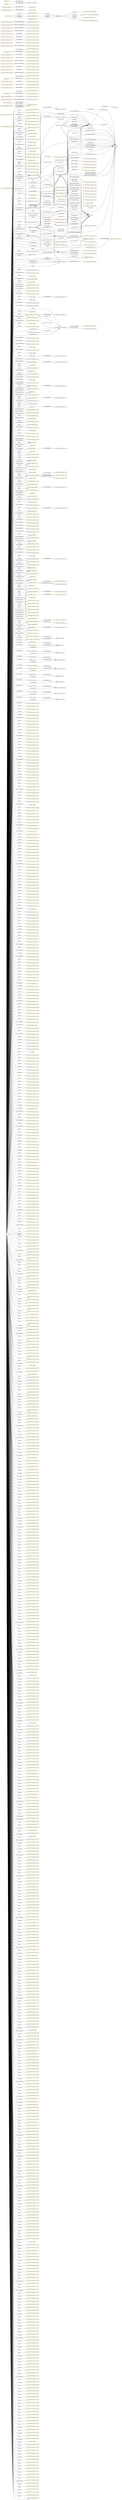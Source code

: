 digraph ar2dtool_diagram { 
rankdir=LR;
size="1501"
node [shape = rectangle, color="orange"]; "geoes:Municipio" "geopolitical:territory" "owl:Thing" "geoes:Estero" "geoes:ZonaContigua" "-7380c799:1814292caaf:-7dad" "geoes:Lavajo" "-7380c799:1814292caaf:-7cbe" "-7380c799:1814292caaf:-7d04" "geoes:Morfologia" "-7380c799:1814292caaf:-7dc5" "geoes:Torrente" "-7380c799:1814292caaf:-7c99" "-7380c799:1814292caaf:-7fa3" "geoes:MasaDeAguaArtificial" "geoes:Estuario" "-7380c799:1814292caaf:-7cee" "-7380c799:1814292caaf:-7f10" "-7380c799:1814292caaf:-7e3f" "-7380c799:1814292caaf:-7ff5" "-7380c799:1814292caaf:-7d80" "geoes:Canyo" "-7380c799:1814292caaf:-7c96" "-7380c799:1814292caaf:-7ce9" "-7380c799:1814292caaf:-7c4c" "-7380c799:1814292caaf:-7c42" "geoes:Acuifero" "-7380c799:1814292caaf:-7e2a" "-7380c799:1814292caaf:-7e69" "-7380c799:1814292caaf:-7fc0" "-7380c799:1814292caaf:-7cfd" "geoes:Nevero" "-7380c799:1814292caaf:-7fa9" "-7380c799:1814292caaf:-7e1c" "-7380c799:1814292caaf:-7e7c" "geoes:FuenteArtificial" "geoes:Mar" "-7380c799:1814292caaf:-7fd0" "-7380c799:1814292caaf:-7de7" "-7380c799:1814292caaf:-7c5a" "-7380c799:1814292caaf:-7f16" "-7380c799:1814292caaf:-7d96" "-7380c799:1814292caaf:-7e05" "-7380c799:1814292caaf:-7d45" "-7380c799:1814292caaf:-7d5e" "-7380c799:1814292caaf:-7f69" "geoes:Canal" "geoes:Arroyo" "-7380c799:1814292caaf:-7cbb" "-7380c799:1814292caaf:-7cc4" "-7380c799:1814292caaf:-7f92" "-7380c799:1814292caaf:-7f1a" "-7380c799:1814292caaf:-7f59" "geoes:Rio" "-7380c799:1814292caaf:-7f51" "geoes:Recinto" "-7380c799:1814292caaf:-7ce0" "-7380c799:1814292caaf:-7dd6" "geoes:Saladar" "-7380c799:1814292caaf:-7fbb" "geoes:ZonaEconomicaExclusiva" "geoes:FenomenoHidrografico" "-7380c799:1814292caaf:-7ff2" "geoes:CanalAguasContinentales" "-7380c799:1814292caaf:-7dc1" "geoes:Aluvion" "-7380c799:1814292caaf:-7e66" "-7380c799:1814292caaf:-7e7f" "-7380c799:1814292caaf:-7e1f" "-7380c799:1814292caaf:-7d50" "-7380c799:1814292caaf:-7f30" "-7380c799:1814292caaf:-7c66" "geoes:Acequia" "-7380c799:1814292caaf:-7c5d" "-7380c799:1814292caaf:-7c82" "geoes:AltaMar" "-7380c799:1814292caaf:-7f8a" "geoes:Pozo" "-7380c799:1814292caaf:-7e31" "-7380c799:1814292caaf:-7d13" "geoes:AguasCorrientes" "-7380c799:1814292caaf:-7f95" "geoes:CanalMarino" "geoes:Delta" "geoes:Humedal" "-7380c799:1814292caaf:-7e07" "geoes:Charca" "-7380c799:1814292caaf:-7fe9" "-7380c799:1814292caaf:-7e5c" "-7380c799:1814292caaf:-7f8f" "-7380c799:1814292caaf:-7d56" "-7380c799:1814292caaf:-7f56" "geoes:Tuberia" "geoes:Lago" "geoes:AguasSubterraneas" "geoes:Dren" "-7380c799:1814292caaf:-7cad" "-7380c799:1814292caaf:-7f72" "-7380c799:1814292caaf:-7c71" "geoes:AguasDulces" "geoes:Captacion" "-7380c799:1814292caaf:-7e71" "-7380c799:1814292caaf:-7d72" "-7380c799:1814292caaf:-7d5a" "geoes:Ibon" "-7380c799:1814292caaf:-7cde" "-7380c799:1814292caaf:-7f99" "geoes:Nacimiento" "-7380c799:1814292caaf:-7ce2" "-7380c799:1814292caaf:-7d53" "geoes:AguasCosteras" "geoes:Gola" "-7380c799:1814292caaf:-7f9d" "-7380c799:1814292caaf:-7d26" "-7380c799:1814292caaf:-7d7b" "geoes:HidronimoPuntual" "geoes:Albufera" "-7380c799:1814292caaf:-7fdc" "-7380c799:1814292caaf:-7d2d" "-7380c799:1814292caaf:-7e63" "geoes:AguasQuietas" "geoes:ZonaHumeda" "-7380c799:1814292caaf:-7c46" "-7380c799:1814292caaf:-7fd7" "geoes:AguasMarinas" "geoes:ZonaEncharcable" "-7380c799:1814292caaf:-7e5f" "-7380c799:1814292caaf:-7f25" "-7380c799:1814292caaf:-7dce" "geoes:Basines" "-7380c799:1814292caaf:-7fac" "-7380c799:1814292caaf:-7d0c" "-7380c799:1814292caaf:-7c62" "geoes:Embalse" "-7380c799:1814292caaf:-7db2" "geoes:Marisma" "geoes:Ojo" "geoes:Glaciar" "geoes:AguasSuperficiales" "-7380c799:1814292caaf:-7fcd" "-7380c799:1814292caaf:-7e6d" "-7380c799:1814292caaf:-7f60" "geoes:Acuitardo" "geoes:Toma" "-7380c799:1814292caaf:-7e76" "-7380c799:1814292caaf:-7c95" "-7380c799:1814292caaf:-7f40" "-7380c799:1814292caaf:-7e03" "-7380c799:1814292caaf:-7fe5" "geoes:Manantial" "-7380c799:1814292caaf:-7e22" "geoes:Desembocadura" "geoes:Cascada" "geoes:Rapido" "-7380c799:1814292caaf:-7cef" "geoes:Corriente" "-7380c799:1814292caaf:-7f80" "geoes:Deposito" "-7380c799:1814292caaf:-7fd4" "geoes:AguasCorrientesArtificiales" "geoes:Canalillo" "-7380c799:1814292caaf:-7e09" "geoes:SurgenciaNatural" "geoes:SurgenciaArtificial" "-7380c799:1814292caaf:-7f22" "-7380c799:1814292caaf:-7e38" "geoes:Bodon" "-7380c799:1814292caaf:-7f36" "geoes:MarTerritorial" "-7380c799:1814292caaf:-7e4b" "geoes:Confluencia" "-7380c799:1814292caaf:-7e44" "geoes:CanalAguasMarinas" "-7380c799:1814292caaf:-7ca8" "geoes:Distribucion" "-7380c799:1814292caaf:-7e2c" "geoes:Afluente" "-7380c799:1814292caaf:-7e00" "-7380c799:1814292caaf:-7fe2" "-7380c799:1814292caaf:-7c3e" "-7380c799:1814292caaf:-7ffb" "-7380c799:1814292caaf:-7faf" "-7380c799:1814292caaf:-7fb8" "-7380c799:1814292caaf:-7ca7" "geoes:Conducto" "-7380c799:1814292caaf:-7ccb" "-7380c799:1814292caaf:-7cd6" "-7380c799:1814292caaf:-7cf5" "-7380c799:1814292caaf:-7dee" "-7380c799:1814292caaf:-7fc7" "-7380c799:1814292caaf:-7d0d" "-7380c799:1814292caaf:-7c53" "-7380c799:1814292caaf:-7f6d" "geoes:AguasCorrientesNaturales" "geoes:Chortal" "geoes:Desague" "-7380c799:1814292caaf:-7e26" "geoes:CorrienteSubterranea" "geoes:Sumidero" "-7380c799:1814292caaf:-7c35" "-7380c799:1814292caaf:-7d08" "-7380c799:1814292caaf:-7d17" "-7380c799:1814292caaf:-7da4" "geoes:Aljibe" "geoes:AguasQuietasNaturales" "-7380c799:1814292caaf:-7d6f" "geoes:Meandro" "geoes:AguasDeTransicion" "-7380c799:1814292caaf:-7ceb" "geoes:Barranco" "geoes:MasaDeHielo" "-7380c799:1814292caaf:-7e51" "geoes:Salina" "geoes:AguasSaladas" "geoes:Surgencia" "geoes:Ria" "-7380c799:1814292caaf:-7ce6" "geoes:AguasContinentales" "-7380c799:1814292caaf:-7fb5" "-7380c799:1814292caaf:-7f4e" "geoes:CuencaHidrografica" "geoes:Lucio" "geoes:Laguna" "-7380c799:1814292caaf:-7f13" "-7380c799:1814292caaf:-7e57" "-7380c799:1814292caaf:-7fa0" "-7380c799:1814292caaf:-7c40" "geoes:Aguas" "-7380c799:1814292caaf:-7c89" "-7380c799:1814292caaf:-7de1" "-7380c799:1814292caaf:-7ff8" "-7380c799:1814292caaf:-7d22" "-7380c799:1814292caaf:-7c8d" "-7380c799:1814292caaf:-7e13" "geoes:LagunaSalada" "geoes:AguasQuietasArtificiales" "-7380c799:1814292caaf:-7cc8" "geoes:FuenteArtesana" "-7380c799:1814292caaf:-7d1e" "-7380c799:1814292caaf:-7f1e" "-7380c799:1814292caaf:-7f29" "-7380c799:1814292caaf:-7fec" "-7380c799:1814292caaf:-7dbb" "geoes:Rambla" "-7380c799:1814292caaf:-7dca" "-7380c799:1814292caaf:-7ce4" "-7380c799:1814292caaf:-7f79" ; /*classes style*/
	"geoes:top.owl" -> "http://www.w3.org/2006/time" [ label = "owl:imports" ];
	"geoes:top.owl" -> "http://www.w3.org/2003/01/geo/wgs84_pos" [ label = "owl:imports" ];
	"geoes:top.owl" -> "http://vocab.deri.ie/scovo" [ label = "owl:imports" ];
	"geoes:top.owl" -> "http://aims.fao.org/aos/geopolitical.owl" [ label = "owl:imports" ];
	"geoes:AguasContinentales" -> "-7380c799:1814292caaf:-7e69" [ label = "owl:equivalentClass" ];
	"geoes:geopolitica.owl" -> "geoes:top.owl" [ label = "owl:imports" ];
	"geoes:sometido_a_descarga_por" -> "geoes:sometido" [ label = "rdfs:subPropertyOf" ];
	"geoes:transportes.owl" -> "geoes:top.owl" [ label = "owl:imports" ];
	"geoes:AguasCorrientes" -> "-7380c799:1814292caaf:-7e66" [ label = "owl:equivalentClass" ];
	"geoes:Rambla" -> "-7380c799:1814292caaf:-7ca8" [ label = "owl:equivalentClass" ];
	"geoes:transvasa" -> "geoes:conduce" [ label = "rdfs:subPropertyOf" ];
	"geoes:desembocaEn" -> "geoes:desagua_en" [ label = "rdfs:subPropertyOf" ];
	"geoes:Lucio" -> "-7380c799:1814292caaf:-7cf5" [ label = "owl:equivalentClass" ];
	"geoes:" -> "geoes:hydro.owl" [ label = "owl:imports" ];
	"geoes:" -> "geoes:transportes.owl" [ label = "owl:imports" ];
	"geoes:" -> "geoes:geopolitica.owl" [ label = "owl:imports" ];
	"geoes:Acuifero" -> "-7380c799:1814292caaf:-7e7c" [ label = "owl:equivalentClass" ];
	"geoes:Aguas" -> "-7380c799:1814292caaf:-7e6d" [ label = "owl:equivalentClass" ];
	"geoes:precedeA" -> "geoes:esta_proxima_a" [ label = "rdfs:subPropertyOf" ];
	"geoes:Pozo" -> "-7380c799:1814292caaf:-7cad" [ label = "owl:equivalentClass" ];
	"geoes:es_transvasada" -> "geoes:es_conducido_por" [ label = "rdfs:subPropertyOf" ];
	"geoes:distribuye" -> "geoes:conduce" [ label = "rdfs:subPropertyOf" ];
	"geoes:Canal" -> "-7380c799:1814292caaf:-7dc5" [ label = "owl:equivalentClass" ];
	"geoes:transmite" -> "geoes:permite" [ label = "rdfs:subPropertyOf" ];
	"geoes:nombre_alternativo" -> "geoes:nombre" [ label = "rdfs:subPropertyOf" ];
	"geoes:AguasQuietas" -> "-7380c799:1814292caaf:-7e22" [ label = "owl:equivalentClass" ];
	"geoes:se_extrae_para" -> "geoes:alimenta_a" [ label = "rdfs:subPropertyOf" ];
	"geoes:AguasQuietasNaturales" -> "-7380c799:1814292caaf:-7e1c" [ label = "owl:equivalentClass" ];
	"geoes:Idioma_alternativo" -> "geoes:idioma" [ label = "rdfs:subPropertyOf" ];
	"geoes:CanalAguasMarinas" -> "-7380c799:1814292caaf:-7dbb" [ label = "owl:equivalentClass" ];
	"geoes:ZonaHumeda" -> "-7380c799:1814292caaf:-7c42" [ label = "owl:equivalentClass" ];
	"geoes:Afluente" -> "-7380c799:1814292caaf:-7e71" [ label = "owl:equivalentClass" ];
	"geoes:Afluente" -> "-7380c799:1814292caaf:-7e76" [ label = "owl:equivalentClass" ];
	"geoes:se_extrae" -> "geoes:es_alimentada_por" [ label = "rdfs:subPropertyOf" ];
	"geoes:AguasCorrientesArtificiales" -> "-7380c799:1814292caaf:-7e5f" [ label = "owl:equivalentClass" ];
	"geoes:AguasCorrientesArtificiales" -> "-7380c799:1814292caaf:-7e63" [ label = "owl:equivalentClass" ];
	"geoes:AguasSuperficiales" -> "-7380c799:1814292caaf:-7e00" [ label = "owl:equivalentClass" ];
	"geoes:AguasDeTransicion" -> "-7380c799:1814292caaf:-7e3f" [ label = "owl:equivalentClass" ];
	"geoes:AguasDeTransicion" -> "-7380c799:1814292caaf:-7e31" [ label = "owl:equivalentClass" ];
	"geoes:MasaDeAguaArtificial" -> "-7380c799:1814292caaf:-7cc8" [ label = "owl:equivalentClass" ];
	"geoes:Nacimiento" -> "-7380c799:1814292caaf:-7cbe" [ label = "owl:equivalentClass" ];
	"geoes:Dren" -> "-7380c799:1814292caaf:-7d5e" [ label = "owl:equivalentClass" ];
	"geoes:long" -> "geoes:coordenadas" [ label = "rdfs:subPropertyOf" ];
	"geoes:Gola" -> "-7380c799:1814292caaf:-7d1e" [ label = "owl:equivalentClass" ];
	"geoes:CanalAguasContinentales" -> "-7380c799:1814292caaf:-7dc1" [ label = "owl:equivalentClass" ];
	"geoes:AguasQuietasArtificiales" -> "-7380c799:1814292caaf:-7e1f" [ label = "owl:equivalentClass" ];
	"geoes:SurgenciaArtificial" -> "-7380c799:1814292caaf:-7c5a" [ label = "owl:equivalentClass" ];
	"geoes:es_distribuida" -> "geoes:es_conducido_por" [ label = "rdfs:subPropertyOf" ];
	"geoes:sigueA" -> "geoes:esta_proxima_a" [ label = "rdfs:subPropertyOf" ];
	"geoes:es_capturado" -> "geoes:es_conectado_con" [ label = "rdfs:subPropertyOf" ];
	"geoes:Desague" -> "-7380c799:1814292caaf:-7d72" [ label = "owl:equivalentClass" ];
	"geoes:Surgencia" -> "-7380c799:1814292caaf:-7c5d" [ label = "owl:equivalentClass" ];
	"geoes:captura" -> "geoes:conecta_con" [ label = "rdfs:subPropertyOf" ];
	"geoes:sometida_a_influencia_de" -> "geoes:sometido" [ label = "rdfs:subPropertyOf" ];
	"NULL" -> "-7380c799:1814292caaf:-7d55" [ label = "owl:unionOf" ];
	"NULL" -> "-7380c799:1814292caaf:-7d8f" [ label = "rdf:rest" ];
	"NULL" -> "-7380c799:1814292caaf:-7f32" [ label = "rdf:rest" ];
	"NULL" -> "geoes:Deposito" [ label = "rdf:first" ];
	"NULL" -> "-7380c799:1814292caaf:-7d26" [ label = "owl:someValuesFrom" ];
	"NULL" -> "-7380c799:1814292caaf:-7efe" [ label = "rdf:rest" ];
	"NULL" -> "-7380c799:1814292caaf:-7e56" [ label = "owl:unionOf" ];
	"NULL" -> "-7380c799:1814292caaf:-7cab" [ label = "owl:intersectionOf" ];
	"NULL" -> "geoes:Ria" [ label = "owl:someValuesFrom" ];
	"NULL" -> "-7380c799:1814292caaf:-7de5" [ label = "rdf:rest" ];
	"NULL" -> "geoes:Lago" [ label = "rdf:first" ];
	"NULL" -> "geoes:Barranco" [ label = "owl:allValuesFrom" ];
	"NULL" -> "-7380c799:1814292caaf:-7cfb" [ label = "rdf:rest" ];
	"NULL" -> "-7380c799:1814292caaf:-7ecc" [ label = "rdf:rest" ];
	"NULL" -> "-7380c799:1814292caaf:-7f71" [ label = "owl:unionOf" ];
	"NULL" -> "-7380c799:1814292caaf:-7f7e" [ label = "rdf:rest" ];
	"NULL" -> "geoes:FuenteArtesana" [ label = "rdf:first" ];
	"NULL" -> "geoes:ZonaEncharcable" [ label = "rdf:first" ];
	"NULL" -> "-7380c799:1814292caaf:-7de7" [ label = "owl:allValuesFrom" ];
	"NULL" -> "-7380c799:1814292caaf:-7c92" [ label = "owl:intersectionOf" ];
	"NULL" -> "-7380c799:1814292caaf:-7fd8" [ label = "rdf:rest" ];
	"NULL" -> "-7380c799:1814292caaf:-7f8b" [ label = "rdf:rest" ];
	"NULL" -> "-7380c799:1814292caaf:-7f4c" [ label = "rdf:rest" ];
	"NULL" -> "-7380c799:1814292caaf:-7e43" [ label = "owl:unionOf" ];
	"NULL" -> "geoes:Basines" [ label = "rdf:first" ];
	"NULL" -> "-7380c799:1814292caaf:-7e87" [ label = "rdf:rest" ];
	"NULL" -> "-7380c799:1814292caaf:-7cc4" [ label = "owl:allValuesFrom" ];
	"NULL" -> "-7380c799:1814292caaf:-7d13" [ label = "owl:allValuesFrom" ];
	"NULL" -> "-7380c799:1814292caaf:-7c40" [ label = "rdf:first" ];
	"NULL" -> "-7380c799:1814292caaf:-7fa6" [ label = "rdf:rest" ];
	"NULL" -> "-7380c799:1814292caaf:-7fd3" [ label = "owl:unionOf" ];
	"NULL" -> "-7380c799:1814292caaf:-7dac" [ label = "owl:intersectionOf" ];
	"NULL" -> "-7380c799:1814292caaf:-7c80" [ label = "rdf:rest" ];
	"NULL" -> "geoes:Canal" [ label = "rdf:first" ];
	"NULL" -> "-7380c799:1814292caaf:-7e55" [ label = "rdf:rest" ];
	"NULL" -> "-7380c799:1814292caaf:-7fb3" [ label = "rdf:rest" ];
	"NULL" -> "-7380c799:1814292caaf:-7f2b" [ label = "rdf:rest" ];
	"NULL" -> "geoes:Manantial" [ label = "rdf:first" ];
	"NULL" -> "-7380c799:1814292caaf:-7e9c" [ label = "owl:oneOf" ];
	"NULL" -> "-7380c799:1814292caaf:-7c82" [ label = "owl:allValuesFrom" ];
	"NULL" -> "-7380c799:1814292caaf:-7cbb" [ label = "owl:allValuesFrom" ];
	"NULL" -> "-7380c799:1814292caaf:-7fcc" [ label = "owl:unionOf" ];
	"NULL" -> "-7380c799:1814292caaf:-7cc1" [ label = "rdf:rest" ];
	"NULL" -> "-7380c799:1814292caaf:-7d38" [ label = "rdf:rest" ];
	"NULL" -> "-7380c799:1814292caaf:-7ee6" [ label = "rdf:rest" ];
	"NULL" -> "geoes:Aguas" [ label = "rdf:first" ];
	"NULL" -> "-7380c799:1814292caaf:-7c41" [ label = "owl:intersectionOf" ];
	"NULL" -> "-7380c799:1814292caaf:-7fbf" [ label = "owl:unionOf" ];
	"NULL" -> "-7380c799:1814292caaf:-7dfc" [ label = "rdf:rest" ];
	"NULL" -> "geoes:Acuifero" [ label = "owl:allValuesFrom" ];
	"NULL" -> "geoes:Marisma" [ label = "owl:allValuesFrom" ];
	"NULL" -> "-7380c799:1814292caaf:-7cfd" [ label = "owl:someValuesFrom" ];
	"NULL" -> "-7380c799:1814292caaf:-7c5b" [ label = "rdf:rest" ];
	"NULL" -> "-7380c799:1814292caaf:-7f66" [ label = "rdf:rest" ];
	"NULL" -> "geoes:estaEn" [ label = "owl:onProperty" ];
	"NULL" -> "-7380c799:1814292caaf:-7eb0" [ label = "rdf:rest" ];
	"NULL" -> "-7380c799:1814292caaf:-7f27" [ label = "rdf:rest" ];
	"NULL" -> "geoes:Ibon" [ label = "owl:someValuesFrom" ];
	"NULL" -> "-7380c799:1814292caaf:-7f34" [ label = "rdf:rest" ];
	"NULL" -> "geoes:AguasCorrientesNaturales" [ label = "rdf:first" ];
	"NULL" -> "-7380c799:1814292caaf:-7f84" [ label = "rdf:rest" ];
	"NULL" -> "-7380c799:1814292caaf:-7e4e" [ label = "rdf:rest" ];
	"NULL" -> "geoes:CorrienteSubterranea" [ label = "rdf:first" ];
	"NULL" -> "-7380c799:1814292caaf:-7e0f" [ label = "rdf:rest" ];
	"NULL" -> "-7380c799:1814292caaf:-7cf3" [ label = "owl:intersectionOf" ];
	"NULL" -> "-7380c799:1814292caaf:-7f02" [ label = "rdf:rest" ];
	"NULL" -> "geoes:evacua_de" [ label = "owl:onProperty" ];
	"NULL" -> "-7380c799:1814292caaf:-7f52" [ label = "rdf:rest" ];
	"NULL" -> "-7380c799:1814292caaf:-7dca" [ label = "owl:someValuesFrom" ];
	"NULL" -> "-7380c799:1814292caaf:-7ece" [ label = "rdf:rest" ];
	"NULL" -> "-7380c799:1814292caaf:-7e68" [ label = "owl:unionOf" ];
	"NULL" -> "-7380c799:1814292caaf:-7cca" [ label = "owl:unionOf" ];
	"NULL" -> "-7380c799:1814292caaf:-7f20" [ label = "rdf:rest" ];
	"NULL" -> "-7380c799:1814292caaf:-7cfc" [ label = "owl:unionOf" ];
	"NULL" -> "geoes:conecta_con" [ label = "owl:onProperty" ];
	"NULL" -> "-7380c799:1814292caaf:-7f9e" [ label = "rdf:rest" ];
	"NULL" -> "-7380c799:1814292caaf:-7dd3" [ label = "rdf:rest" ];
	"NULL" -> "-7380c799:1814292caaf:-7c86" [ label = "rdf:rest" ];
	"NULL" -> "-7380c799:1814292caaf:-7f35" [ label = "owl:unionOf" ];
	"NULL" -> "geoes:Salina" [ label = "rdf:first" ];
	"NULL" -> "-7380c799:1814292caaf:-7c3b" [ label = "owl:intersectionOf" ];
	"NULL" -> "-7380c799:1814292caaf:-7eba" [ label = "rdf:rest" ];
	"NULL" -> "geoes:AguasCorrientesNaturales" [ label = "owl:someValuesFrom" ];
	"NULL" -> "-7380c799:1814292caaf:-7fb9" [ label = "rdf:rest" ];
	"NULL" -> "-7380c799:1814292caaf:-7d50" [ label = "owl:allValuesFrom" ];
	"NULL" -> "-7380c799:1814292caaf:-7da1" [ label = "rdf:rest" ];
	"NULL" -> "-7380c799:1814292caaf:-7e18" [ label = "rdf:rest" ];
	"NULL" -> "-7380c799:1814292caaf:-7db2" [ label = "owl:someValuesFrom" ];
	"NULL" -> "-7380c799:1814292caaf:-7f3e" [ label = "rdf:rest" ];
	"NULL" -> "-7380c799:1814292caaf:-7f3a" [ label = "rdf:rest" ];
	"NULL" -> "-7380c799:1814292caaf:-7ec5" [ label = "owl:oneOf" ];
	"NULL" -> "geoes:Distribucion" [ label = "rdf:first" ];
	"NULL" -> "-7380c799:1814292caaf:-7fc2" [ label = "rdf:rest" ];
	"NULL" -> "-7380c799:1814292caaf:-7f28" [ label = "owl:unionOf" ];
	"NULL" -> "-7380c799:1814292caaf:-7cd8" [ label = "rdf:rest" ];
	"NULL" -> "geoes:Embalse" [ label = "owl:someValuesFrom" ];
	"NULL" -> "-7380c799:1814292caaf:-7f0c" [ label = "rdf:rest" ];
	"NULL" -> "-7380c799:1814292caaf:-7cd4" [ label = "rdf:rest" ];
	"NULL" -> "-7380c799:1814292caaf:-7d03" [ label = "owl:unionOf" ];
	"NULL" -> "-7380c799:1814292caaf:-7e82" [ label = "rdf:rest" ];
	"NULL" -> "geoes:deposita_en" [ label = "owl:onProperty" ];
	"NULL" -> "-7380c799:1814292caaf:-7ce4" [ label = "rdf:first" ];
	"NULL" -> "-7380c799:1814292caaf:-7fa1" [ label = "rdf:rest" ];
	"NULL" -> "geoes:AguasQuietasArtificiales" [ label = "rdf:first" ];
	"NULL" -> "-7380c799:1814292caaf:-7ef5" [ label = "rdf:rest" ];
	"NULL" -> "-7380c799:1814292caaf:-7ce1" [ label = "rdf:rest" ];
	"NULL" -> "-7380c799:1814292caaf:-7d58" [ label = "rdf:rest" ];
	"NULL" -> "geoes:AguasQuietasArtificiales" [ label = "owl:complementOf" ];
	"NULL" -> "geoes:Acuifero" [ label = "rdf:first" ];
	"NULL" -> "-7380c799:1814292caaf:-7ca2" [ label = "rdf:rest" ];
	"NULL" -> "-7380c799:1814292caaf:-7c34" [ label = "owl:unionOf" ];
	"NULL" -> "geoes:SurgenciaArtificial" [ label = "rdf:first" ];
	"NULL" -> "geoes:Manantial" [ label = "owl:allValuesFrom" ];
	"NULL" -> "-7380c799:1814292caaf:-7f12" [ label = "owl:unionOf" ];
	"NULL" -> "geoes:Saladar" [ label = "rdf:first" ];
	"NULL" -> "-7380c799:1814292caaf:-7e50" [ label = "owl:unionOf" ];
	"NULL" -> "-7380c799:1814292caaf:-7c6e" [ label = "rdf:rest" ];
	"NULL" -> "-7380c799:1814292caaf:-7ec7" [ label = "rdf:rest" ];
	"NULL" -> "-7380c799:1814292caaf:-7e11" [ label = "rdf:rest" ];
	"NULL" -> "-7380c799:1814292caaf:-7c61" [ label = "owl:intersectionOf" ];
	"NULL" -> "-7380c799:1814292caaf:-7ec3" [ label = "rdf:rest" ];
	"NULL" -> "-7380c799:1814292caaf:-7cb3" [ label = "owl:intersectionOf" ];
	"NULL" -> "-7380c799:1814292caaf:-7dc4" [ label = "owl:unionOf" ];
	"NULL" -> "-7380c799:1814292caaf:-7d76" [ label = "owl:intersectionOf" ];
	"NULL" -> "-7380c799:1814292caaf:-7e8f" [ label = "rdf:rest" ];
	"NULL" -> "-7380c799:1814292caaf:-7f47" [ label = "rdf:rest" ];
	"NULL" -> "-7380c799:1814292caaf:-7f08" [ label = "rdf:rest" ];
	"NULL" -> "-7380c799:1814292caaf:-7f97" [ label = "rdf:rest" ];
	"NULL" -> "-7380c799:1814292caaf:-7dea" [ label = "rdf:rest" ];
	"NULL" -> "-7380c799:1814292caaf:-7d04" [ label = "owl:someValuesFrom" ];
	"NULL" -> "-7380c799:1814292caaf:-7dce" [ label = "owl:allValuesFrom" ];
	"NULL" -> "-7380c799:1814292caaf:-7e2a" [ label = "rdf:first" ];
	"NULL" -> "-7380c799:1814292caaf:-7f65" [ label = "rdf:rest" ];
	"NULL" -> "-7380c799:1814292caaf:-7e2f" [ label = "rdf:rest" ];
	"NULL" -> "-7380c799:1814292caaf:-7e6a" [ label = "rdf:rest" ];
	"NULL" -> "geoes:es_originado_por" [ label = "owl:onProperty" ];
	"NULL" -> "-7380c799:1814292caaf:-7f2f" [ label = "owl:unionOf" ];
	"NULL" -> "-7380c799:1814292caaf:-7de0" [ label = "owl:unionOf" ];
	"NULL" -> "geoes:conduce" [ label = "owl:onProperty" ];
	"NULL" -> "geoes:Morfologia" [ label = "rdf:first" ];
	"NULL" -> "-7380c799:1814292caaf:-7c53" [ label = "owl:someValuesFrom" ];
	"NULL" -> "geoes:Lucio" [ label = "owl:someValuesFrom" ];
	"NULL" -> "-7380c799:1814292caaf:-7eaf" [ label = "rdf:rest" ];
	"NULL" -> "-7380c799:1814292caaf:-7eff" [ label = "rdf:rest" ];
	"NULL" -> "geoes:AguasMarinas" [ label = "owl:someValuesFrom" ];
	"NULL" -> "-7380c799:1814292caaf:-7ebc" [ label = "rdf:rest" ];
	"NULL" -> "geoes:sufre_descarga_de" [ label = "owl:onProperty" ];
	"NULL" -> "-7380c799:1814292caaf:-7f0a" [ label = "owl:oneOf" ];
	"NULL" -> "-7380c799:1814292caaf:-7db8" [ label = "rdf:rest" ];
	"NULL" -> "-7380c799:1814292caaf:-7d6b" [ label = "rdf:rest" ];
	"NULL" -> "-7380c799:1814292caaf:-7ceb" [ label = "rdf:first" ];
	"NULL" -> "-7380c799:1814292caaf:-7e09" [ label = "owl:allValuesFrom" ];
	"NULL" -> "-7380c799:1814292caaf:-7e26" [ label = "owl:someValuesFrom" ];
	"NULL" -> "-7380c799:1814292caaf:-7eda" [ label = "rdf:rest" ];
	"NULL" -> "-7380c799:1814292caaf:-7fd9" [ label = "rdf:rest" ];
	"NULL" -> "-7380c799:1814292caaf:-7f8c" [ label = "rdf:rest" ];
	"NULL" -> "-7380c799:1814292caaf:-7ce7" [ label = "owl:intersectionOf" ];
	"NULL" -> "geoes:discurre_sobre" [ label = "owl:onProperty" ];
	"NULL" -> "-7380c799:1814292caaf:-7cd6" [ label = "owl:someValuesFrom" ];
	"NULL" -> "-7380c799:1814292caaf:-7e88" [ label = "rdf:rest" ];
	"NULL" -> "-7380c799:1814292caaf:-7f5e" [ label = "rdf:rest" ];
	"NULL" -> "-7380c799:1814292caaf:-7def" [ label = "owl:intersectionOf" ];
	"NULL" -> "-7380c799:1814292caaf:-7fe6" [ label = "rdf:rest" ];
	"NULL" -> "-7380c799:1814292caaf:-7c59" [ label = "owl:unionOf" ];
	"NULL" -> "-7380c799:1814292caaf:-7f1f" [ label = "rdf:rest" ];
	"NULL" -> "-7380c799:1814292caaf:-7fa7" [ label = "rdf:rest" ];
	"NULL" -> "-7380c799:1814292caaf:-7f5a" [ label = "rdf:rest" ];
	"NULL" -> "-7380c799:1814292caaf:-7c46" [ label = "owl:allValuesFrom" ];
	"NULL" -> "rdf:nil" [ label = "rdf:rest" ];
	"NULL" -> "-7380c799:1814292caaf:-7e06" [ label = "rdf:rest" ];
	"NULL" -> "-7380c799:1814292caaf:-7d80" [ label = "owl:allValuesFrom" ];
	"NULL" -> "-7380c799:1814292caaf:-7e95" [ label = "rdf:rest" ];
	"NULL" -> "-7380c799:1814292caaf:-7cb9" [ label = "rdf:rest" ];
	"NULL" -> "-7380c799:1814292caaf:-7f2c" [ label = "rdf:rest" ];
	"NULL" -> "-7380c799:1814292caaf:-7e4a" [ label = "owl:unionOf" ];
	"NULL" -> "geoes:Conducto" [ label = "rdf:first" ];
	"NULL" -> "-7380c799:1814292caaf:-7fb0" [ label = "rdf:rest" ];
	"NULL" -> "-7380c799:1814292caaf:-7fcf" [ label = "owl:unionOf" ];
	"NULL" -> "geoes:esta_proxima_a" [ label = "owl:onProperty" ];
	"NULL" -> "-7380c799:1814292caaf:-7e51" [ label = "owl:someValuesFrom" ];
	"NULL" -> "-7380c799:1814292caaf:-7cc6" [ label = "rdf:rest" ];
	"NULL" -> "-7380c799:1814292caaf:-7ddf" [ label = "rdf:rest" ];
	"NULL" -> "-7380c799:1814292caaf:-7cc2" [ label = "rdf:rest" ];
	"NULL" -> "geoes:Humedal" [ label = "rdf:first" ];
	"NULL" -> "-7380c799:1814292caaf:-7d89" [ label = "rdf:rest" ];
	"NULL" -> "-7380c799:1814292caaf:-7c8e" [ label = "rdf:rest" ];
	"NULL" -> "-7380c799:1814292caaf:-7ee7" [ label = "rdf:rest" ];
	"NULL" -> "-7380c799:1814292caaf:-7ea8" [ label = "rdf:rest" ];
	"NULL" -> "-7380c799:1814292caaf:-7ee3" [ label = "rdf:rest" ];
	"NULL" -> "-7380c799:1814292caaf:-7d07" [ label = "rdf:rest" ];
	"NULL" -> "-7380c799:1814292caaf:-7dfd" [ label = "rdf:rest" ];
	"NULL" -> "-7380c799:1814292caaf:-7c88" [ label = "owl:unionOf" ];
	"NULL" -> "geoes:AguasDulces" [ label = "owl:complementOf" ];
	"NULL" -> "geoes:puede_fluir_como" [ label = "owl:onProperty" ];
	"NULL" -> "-7380c799:1814292caaf:-7d17" [ label = "owl:allValuesFrom" ];
	"NULL" -> "-7380c799:1814292caaf:-7ddc" [ label = "owl:intersectionOf" ];
	"NULL" -> "-7380c799:1814292caaf:-7ef0" [ label = "rdf:rest" ];
	"NULL" -> "-7380c799:1814292caaf:-7f67" [ label = "rdf:rest" ];
	"NULL" -> "-7380c799:1814292caaf:-7cec" [ label = "owl:intersectionOf" ];
	"NULL" -> "-7380c799:1814292caaf:-7fce" [ label = "rdf:rest" ];
	"NULL" -> "-7380c799:1814292caaf:-7e74" [ label = "owl:intersectionOf" ];
	"NULL" -> "-7380c799:1814292caaf:-7eb1" [ label = "rdf:rest" ];
	"NULL" -> "-7380c799:1814292caaf:-7d64" [ label = "rdf:rest" ];
	"NULL" -> "-7380c799:1814292caaf:-7f19" [ label = "owl:unionOf" ];
	"NULL" -> "-7380c799:1814292caaf:-7e7d" [ label = "rdf:rest" ];
	"NULL" -> "-7380c799:1814292caaf:-7e62" [ label = "owl:unionOf" ];
	"NULL" -> "-7380c799:1814292caaf:-7f85" [ label = "rdf:rest" ];
	"NULL" -> "-7380c799:1814292caaf:-7e4f" [ label = "rdf:rest" ];
	"NULL" -> "-7380c799:1814292caaf:-7d7b" [ label = "owl:someValuesFrom" ];
	"NULL" -> "-7380c799:1814292caaf:-7fd6" [ label = "owl:unionOf" ];
	"NULL" -> "-7380c799:1814292caaf:-7f03" [ label = "rdf:rest" ];
	"NULL" -> "geoes:Embalse" [ label = "rdf:first" ];
	"NULL" -> "-7380c799:1814292caaf:-7fe1" [ label = "owl:unionOf" ];
	"NULL" -> "-7380c799:1814292caaf:-7f53" [ label = "rdf:rest" ];
	"NULL" -> "-7380c799:1814292caaf:-7e1d" [ label = "rdf:rest" ];
	"NULL" -> "-7380c799:1814292caaf:-7ea6" [ label = "owl:oneOf" ];
	"NULL" -> "-7380c799:1814292caaf:-7e96" [ label = "owl:oneOf" ];
	"NULL" -> "-7380c799:1814292caaf:-7e07" [ label = "rdf:first" ];
	"NULL" -> "geoes:Acequia" [ label = "rdf:first" ];
	"NULL" -> "geoes:AguasQuietasNaturales" [ label = "rdf:first" ];
	"NULL" -> "-7380c799:1814292caaf:-7f50" [ label = "owl:unionOf" ];
	"NULL" -> "-7380c799:1814292caaf:-7d7e" [ label = "rdf:rest" ];
	"NULL" -> "-7380c799:1814292caaf:-7d6e" [ label = "owl:unionOf" ];
	"NULL" -> "-7380c799:1814292caaf:-7c94" [ label = "owl:unionOf" ];
	"NULL" -> "-7380c799:1814292caaf:-7e7f" [ label = "owl:someValuesFrom" ];
	"NULL" -> "-7380c799:1814292caaf:-7cdd" [ label = "rdf:rest" ];
	"NULL" -> "-7380c799:1814292caaf:-7ff7" [ label = "owl:unionOf" ];
	"NULL" -> "-7380c799:1814292caaf:-7dd4" [ label = "rdf:rest" ];
	"NULL" -> "-7380c799:1814292caaf:-7d4c" [ label = "rdf:rest" ];
	"NULL" -> "-7380c799:1814292caaf:-7c37" [ label = "rdf:rest" ];
	"NULL" -> "geoes:Aluvion" [ label = "owl:someValuesFrom" ];
	"NULL" -> "-7380c799:1814292caaf:-7c87" [ label = "rdf:rest" ];
	"NULL" -> "-7380c799:1814292caaf:-7cea" [ label = "rdf:rest" ];
	"NULL" -> "geoes:se_extrae_para" [ label = "owl:onProperty" ];
	"NULL" -> "geoes:Glaciar" [ label = "owl:complementOf" ];
	"NULL" -> "-7380c799:1814292caaf:-7ff9" [ label = "rdf:rest" ];
	"NULL" -> "-7380c799:1814292caaf:-7ca7" [ label = "rdf:first" ];
	"NULL" -> "-7380c799:1814292caaf:-7ebb" [ label = "rdf:rest" ];
	"NULL" -> "-7380c799:1814292caaf:-7d5d" [ label = "owl:intersectionOf" ];
	"NULL" -> "-7380c799:1814292caaf:-7e58" [ label = "rdf:rest" ];
	"NULL" -> "-7380c799:1814292caaf:-7da2" [ label = "rdf:rest" ];
	"NULL" -> "-7380c799:1814292caaf:-7e19" [ label = "rdf:rest" ];
	"NULL" -> "-7380c799:1814292caaf:-7cd5" [ label = "owl:unionOf" ];
	"NULL" -> "-7380c799:1814292caaf:-7df6" [ label = "owl:intersectionOf" ];
	"NULL" -> "geoes:Desembocadura" [ label = "rdf:first" ];
	"NULL" -> "-7380c799:1814292caaf:-7f7a" [ label = "rdf:rest" ];
	"NULL" -> "geoes:AguasCorrientesNaturales" [ label = "owl:allValuesFrom" ];
	"NULL" -> "geoes:alimenta_a" [ label = "owl:onProperty" ];
	"NULL" -> "-7380c799:1814292caaf:-7f3b" [ label = "rdf:rest" ];
	"NULL" -> "-7380c799:1814292caaf:-7f0d" [ label = "rdf:rest" ];
	"NULL" -> "geoes:Torrente" [ label = "owl:someValuesFrom" ];
	"NULL" -> "geoes:AltaMar" [ label = "rdf:first" ];
	"NULL" -> "-7380c799:1814292caaf:-7e8c" [ label = "owl:oneOf" ];
	"NULL" -> "-7380c799:1814292caaf:-7c70" [ label = "owl:unionOf" ];
	"NULL" -> "-7380c799:1814292caaf:-7e83" [ label = "rdf:rest" ];
	"NULL" -> "-7380c799:1814292caaf:-7c30" [ label = "rdf:rest" ];
	"NULL" -> "-7380c799:1814292caaf:-7ef6" [ label = "rdf:rest" ];
	"NULL" -> "-7380c799:1814292caaf:-7e3d" [ label = "owl:intersectionOf" ];
	"NULL" -> "geoes:sometida_a_influencia_de" [ label = "owl:onProperty" ];
	"NULL" -> "-7380c799:1814292caaf:-7d5a" [ label = "owl:someValuesFrom" ];
	"NULL" -> "-7380c799:1814292caaf:-7c6f" [ label = "rdf:rest" ];
	"NULL" -> "-7380c799:1814292caaf:-7ec8" [ label = "rdf:rest" ];
	"NULL" -> "geoes:captura" [ label = "owl:onProperty" ];
	"NULL" -> "geoes:Mar" [ label = "rdf:first" ];
	"NULL" -> "geoes:Canyo" [ label = "owl:someValuesFrom" ];
	"NULL" -> "-7380c799:1814292caaf:-7ca4" [ label = "owl:intersectionOf" ];
	"NULL" -> "-7380c799:1814292caaf:-7ed5" [ label = "rdf:rest" ];
	"NULL" -> "-7380c799:1814292caaf:-7fee" [ label = "rdf:rest" ];
	"NULL" -> "-7380c799:1814292caaf:-7ed1" [ label = "rdf:rest" ];
	"NULL" -> "-7380c799:1814292caaf:-7f48" [ label = "rdf:rest" ];
	"NULL" -> "-7380c799:1814292caaf:-7e7a" [ label = "owl:intersectionOf" ];
	"NULL" -> "geoes:Nacimiento" [ label = "owl:allValuesFrom" ];
	"NULL" -> "-7380c799:1814292caaf:-7f91" [ label = "owl:unionOf" ];
	"NULL" -> "-7380c799:1814292caaf:-7f09" [ label = "rdf:rest" ];
	"NULL" -> "-7380c799:1814292caaf:-7ea3" [ label = "rdf:rest" ];
	"NULL" -> "-7380c799:1814292caaf:-7c4a" [ label = "rdf:rest" ];
	"NULL" -> "geoes:ZonaContigua" [ label = "rdf:first" ];
	"NULL" -> "geoes:comunica_con" [ label = "owl:onProperty" ];
	"NULL" -> "-7380c799:1814292caaf:-7ee4" [ label = "owl:oneOf" ];
	"NULL" -> "-7380c799:1814292caaf:-7fbc" [ label = "rdf:rest" ];
	"NULL" -> "geoes:SurgenciaArtificial" [ label = "owl:complementOf" ];
	"NULL" -> "-7380c799:1814292caaf:-7d02" [ label = "rdf:rest" ];
	"NULL" -> "-7380c799:1814292caaf:-7d91" [ label = "rdf:rest" ];
	"NULL" -> "geoes:AguasSaladas" [ label = "owl:someValuesFrom" ];
	"NULL" -> "-7380c799:1814292caaf:-7e6b" [ label = "rdf:rest" ];
	"NULL" -> "geoes:FuenteArtificial" [ label = "owl:someValuesFrom" ];
	"NULL" -> "-7380c799:1814292caaf:-7f23" [ label = "rdf:rest" ];
	"NULL" -> "-7380c799:1814292caaf:-7d96" [ label = "owl:someValuesFrom" ];
	"NULL" -> "-7380c799:1814292caaf:-7f3f" [ label = "owl:unionOf" ];
	"NULL" -> "-7380c799:1814292caaf:-7e38" [ label = "owl:allValuesFrom" ];
	"NULL" -> "-7380c799:1814292caaf:-7f73" [ label = "rdf:rest" ];
	"NULL" -> "-7380c799:1814292caaf:-7fda" [ label = "rdf:rest" ];
	"NULL" -> "-7380c799:1814292caaf:-7d20" [ label = "rdf:rest" ];
	"NULL" -> "geoes:Gola" [ label = "owl:someValuesFrom" ];
	"NULL" -> "-7380c799:1814292caaf:-7eef" [ label = "rdf:rest" ];
	"NULL" -> "-7380c799:1814292caaf:-7f58" [ label = "owl:unionOf" ];
	"NULL" -> "-7380c799:1814292caaf:-7d31" [ label = "owl:intersectionOf" ];
	"NULL" -> "-7380c799:1814292caaf:-7f41" [ label = "rdf:rest" ];
	"NULL" -> "-7380c799:1814292caaf:-7d3f" [ label = "owl:intersectionOf" ];
	"NULL" -> "-7380c799:1814292caaf:-7e0b" [ label = "rdf:rest" ];
	"NULL" -> "geoes:Recinto" [ label = "rdf:first" ];
	"NULL" -> "-7380c799:1814292caaf:-7ebd" [ label = "rdf:rest" ];
	"NULL" -> "geoes:HidronimoPuntual" [ label = "rdf:first" ];
	"NULL" -> "-7380c799:1814292caaf:-7fe8" [ label = "owl:unionOf" ];
	"NULL" -> "-7380c799:1814292caaf:-7c35" [ label = "owl:allValuesFrom" ];
	"NULL" -> "-7380c799:1814292caaf:-7d6c" [ label = "rdf:rest" ];
	"NULL" -> "-7380c799:1814292caaf:-7df4" [ label = "rdf:rest" ];
	"NULL" -> "-7380c799:1814292caaf:-7eb8" [ label = "owl:oneOf" ];
	"NULL" -> "geoes:Lucio" [ label = "owl:complementOf" ];
	"NULL" -> "geoes:AguasSuperficiales" [ label = "owl:someValuesFrom" ];
	"NULL" -> "geoes:Ojo" [ label = "rdf:first" ];
	"NULL" -> "-7380c799:1814292caaf:-7c68" [ label = "rdf:rest" ];
	"NULL" -> "-7380c799:1814292caaf:-7edb" [ label = "rdf:rest" ];
	"NULL" -> "-7380c799:1814292caaf:-7f8d" [ label = "rdf:rest" ];
	"NULL" -> "geoes:inunda" [ label = "owl:onProperty" ];
	"NULL" -> "-7380c799:1814292caaf:-7e78" [ label = "rdf:rest" ];
	"NULL" -> "-7380c799:1814292caaf:-7e39" [ label = "rdf:rest" ];
	"NULL" -> "geoes:AguasMarinas" [ label = "rdf:first" ];
	"NULL" -> "geoes:es_inundada_por" [ label = "owl:onProperty" ];
	"NULL" -> "geoes:desembocaEn" [ label = "owl:onProperty" ];
	"NULL" -> "geoes:precedeA" [ label = "owl:onProperty" ];
	"NULL" -> "-7380c799:1814292caaf:-7fe7" [ label = "rdf:rest" ];
	"NULL" -> "-7380c799:1814292caaf:-7f9a" [ label = "rdf:rest" ];
	"NULL" -> "-7380c799:1814292caaf:-7f94" [ label = "owl:unionOf" ];
	"NULL" -> "-7380c799:1814292caaf:-7f5b" [ label = "rdf:rest" ];
	"NULL" -> "-7380c799:1814292caaf:-7fe3" [ label = "rdf:rest" ];
	"NULL" -> "-7380c799:1814292caaf:-7d08" [ label = "rdf:first" ];
	"NULL" -> "-7380c799:1814292caaf:-7c43" [ label = "rdf:rest" ];
	"NULL" -> "-7380c799:1814292caaf:-7f2d" [ label = "rdf:rest" ];
	"NULL" -> "-7380c799:1814292caaf:-7e25" [ label = "owl:unionOf" ];
	"NULL" -> "geoes:AguasCorrientesArtificiales" [ label = "owl:someValuesFrom" ];
	"NULL" -> "geoes:AguasCorrientesArtificiales" [ label = "rdf:first" ];
	"NULL" -> "-7380c799:1814292caaf:-7ff0" [ label = "rdf:rest" ];
	"NULL" -> "-7380c799:1814292caaf:-7fb1" [ label = "rdf:rest" ];
	"NULL" -> "-7380c799:1814292caaf:-7e64" [ label = "rdf:rest" ];
	"NULL" -> "-7380c799:1814292caaf:-7d79" [ label = "rdf:rest" ];
	"NULL" -> "-7380c799:1814292caaf:-7c45" [ label = "owl:unionOf" ];
	"NULL" -> "geoes:es_comunicada_por" [ label = "owl:onProperty" ];
	"NULL" -> "-7380c799:1814292caaf:-7ee8" [ label = "rdf:rest" ];
	"NULL" -> "-7380c799:1814292caaf:-7e32" [ label = "rdf:rest" ];
	"NULL" -> "-7380c799:1814292caaf:-7ea9" [ label = "rdf:rest" ];
	"NULL" -> "-7380c799:1814292caaf:-7d00" [ label = "owl:intersectionOf" ];
	"NULL" -> "-7380c799:1814292caaf:-7d47" [ label = "rdf:rest" ];
	"NULL" -> "-7380c799:1814292caaf:-7dae" [ label = "rdf:rest" ];
	"NULL" -> "-7380c799:1814292caaf:-7dd5" [ label = "owl:unionOf" ];
	"NULL" -> "-7380c799:1814292caaf:-7d97" [ label = "owl:intersectionOf" ];
	"NULL" -> "-7380c799:1814292caaf:-7dfe" [ label = "rdf:rest" ];
	"NULL" -> "-7380c799:1814292caaf:-7eb6" [ label = "rdf:rest" ];
	"NULL" -> "geoes:AguasContinentales" [ label = "rdf:first" ];
	"NULL" -> "geoes:Lucio" [ label = "rdf:first" ];
	"NULL" -> "-7380c799:1814292caaf:-7ef1" [ label = "rdf:rest" ];
	"NULL" -> "-7380c799:1814292caaf:-7d15" [ label = "rdf:rest" ];
	"NULL" -> "geoes:Nacimiento" [ label = "rdf:first" ];
	"NULL" -> "geoes:Canyo" [ label = "rdf:first" ];
	"NULL" -> "-7380c799:1814292caaf:-7c8c" [ label = "owl:unionOf" ];
	"NULL" -> "geoes:es_afluente_de" [ label = "owl:onProperty" ];
	"NULL" -> "-7380c799:1814292caaf:-7eb2" [ label = "rdf:rest" ];
	"NULL" -> "-7380c799:1814292caaf:-7dcc" [ label = "rdf:rest" ];
	"NULL" -> "-7380c799:1814292caaf:-7c2f" [ label = "rdf:rest" ];
	"NULL" -> "geoes:permite" [ label = "owl:onProperty" ];
	"NULL" -> "-7380c799:1814292caaf:-7ff1" [ label = "owl:unionOf" ];
	"NULL" -> "-7380c799:1814292caaf:-7f04" [ label = "owl:oneOf" ];
	"NULL" -> "-7380c799:1814292caaf:-7e1b" [ label = "owl:unionOf" ];
	"NULL" -> "-7380c799:1814292caaf:-7f55" [ label = "owl:unionOf" ];
	"NULL" -> "-7380c799:1814292caaf:-7dc9" [ label = "owl:unionOf" ];
	"NULL" -> "-7380c799:1814292caaf:-7f86" [ label = "rdf:rest" ];
	"NULL" -> "-7380c799:1814292caaf:-7fed" [ label = "rdf:rest" ];
	"NULL" -> "-7380c799:1814292caaf:-7d22" [ label = "owl:someValuesFrom" ];
	"NULL" -> "-7380c799:1814292caaf:-7e8b" [ label = "rdf:rest" ];
	"NULL" -> "-7380c799:1814292caaf:-7d33" [ label = "rdf:rest" ];
	"NULL" -> "-7380c799:1814292caaf:-7fab" [ label = "owl:unionOf" ];
	"NULL" -> "geoes:Charca" [ label = "owl:allValuesFrom" ];
	"NULL" -> "geoes:CanalAguasContinentales" [ label = "owl:someValuesFrom" ];
	"NULL" -> "-7380c799:1814292caaf:-7faa" [ label = "rdf:rest" ];
	"NULL" -> "-7380c799:1814292caaf:-7f93" [ label = "rdf:rest" ];
	"NULL" -> "-7380c799:1814292caaf:-7f54" [ label = "rdf:rest" ];
	"NULL" -> "-7380c799:1814292caaf:-7fe4" [ label = "owl:unionOf" ];
	"NULL" -> "geoes:Rambla" [ label = "owl:someValuesFrom" ];
	"NULL" -> "-7380c799:1814292caaf:-7e1a" [ label = "rdf:rest" ];
	"NULL" -> "geoes:se_extrae" [ label = "owl:onProperty" ];
	"NULL" -> "-7380c799:1814292caaf:-7f11" [ label = "rdf:rest" ];
	"NULL" -> "-7380c799:1814292caaf:-7f61" [ label = "rdf:rest" ];
	"NULL" -> "geoes:actua_de_emisario_de" [ label = "owl:onProperty" ];
	"NULL" -> "-7380c799:1814292caaf:-7cee" [ label = "rdf:first" ];
	"NULL" -> "geoes:Captacion" [ label = "owl:allValuesFrom" ];
	"NULL" -> "-7380c799:1814292caaf:-7fb7" [ label = "owl:unionOf" ];
	"NULL" -> "-7380c799:1814292caaf:-7ead" [ label = "owl:oneOf" ];
	"NULL" -> "-7380c799:1814292caaf:-7db3" [ label = "owl:intersectionOf" ];
	"NULL" -> "-7380c799:1814292caaf:-7eee" [ label = "rdf:rest" ];
	"NULL" -> "geoes:Manantial" [ label = "owl:complementOf" ];
	"NULL" -> "-7380c799:1814292caaf:-7eab" [ label = "rdf:rest" ];
	"NULL" -> "-7380c799:1814292caaf:-7efb" [ label = "rdf:rest" ];
	"NULL" -> "-7380c799:1814292caaf:-7d1f" [ label = "rdf:rest" ];
	"NULL" -> "geoes:distribuye" [ label = "owl:onProperty" ];
	"NULL" -> "-7380c799:1814292caaf:-7f6e" [ label = "rdf:rest" ];
	"NULL" -> "-7380c799:1814292caaf:-7d1b" [ label = "rdf:rest" ];
	"NULL" -> "geoes:es_transvasada" [ label = "owl:onProperty" ];
	"NULL" -> "geoes:Mar" [ label = "owl:someValuesFrom" ];
	"NULL" -> "-7380c799:1814292caaf:-7fc8" [ label = "rdf:rest" ];
	"NULL" -> "-7380c799:1814292caaf:-7f7b" [ label = "rdf:rest" ];
	"NULL" -> "-7380c799:1814292caaf:-7dd6" [ label = "owl:someValuesFrom" ];
	"NULL" -> "-7380c799:1814292caaf:-7db0" [ label = "rdf:rest" ];
	"NULL" -> "-7380c799:1814292caaf:-7eec" [ label = "owl:oneOf" ];
	"NULL" -> "-7380c799:1814292caaf:-7e1e" [ label = "owl:unionOf" ];
	"NULL" -> "geoes:Ibon" [ label = "owl:complementOf" ];
	"NULL" -> "-7380c799:1814292caaf:-7c71" [ label = "owl:someValuesFrom" ];
	"NULL" -> "-7380c799:1814292caaf:-7fd5" [ label = "rdf:rest" ];
	"NULL" -> "-7380c799:1814292caaf:-7f0e" [ label = "rdf:rest" ];
	"NULL" -> "-7380c799:1814292caaf:-7fd1" [ label = "rdf:rest" ];
	"NULL" -> "-7380c799:1814292caaf:-7e34" [ label = "rdf:rest" ];
	"NULL" -> "-7380c799:1814292caaf:-7e84" [ label = "rdf:rest" ];
	"NULL" -> "geoes:Toma" [ label = "rdf:first" ];
	"NULL" -> "geoes:AguasDeTransicion" [ label = "rdf:first" ];
	"NULL" -> "-7380c799:1814292caaf:-7c31" [ label = "rdf:rest" ];
	"NULL" -> "-7380c799:1814292caaf:-7ce2" [ label = "rdf:first" ];
	"NULL" -> "-7380c799:1814292caaf:-7feb" [ label = "owl:unionOf" ];
	"NULL" -> "-7380c799:1814292caaf:-7f1b" [ label = "rdf:rest" ];
	"NULL" -> "-7380c799:1814292caaf:-7ce3" [ label = "rdf:rest" ];
	"NULL" -> "-7380c799:1814292caaf:-7c4b" [ label = "owl:unionOf" ];
	"NULL" -> "geoes:Chortal" [ label = "rdf:first" ];
	"NULL" -> "geoes:Estuario" [ label = "rdf:first" ];
	"NULL" -> "-7380c799:1814292caaf:-7e02" [ label = "rdf:rest" ];
	"NULL" -> "-7380c799:1814292caaf:-7ef9" [ label = "owl:oneOf" ];
	"NULL" -> "-7380c799:1814292caaf:-7e37" [ label = "owl:unionOf" ];
	"NULL" -> "-7380c799:1814292caaf:-7cb1" [ label = "rdf:rest" ];
	"NULL" -> "geoes:Ibon" [ label = "rdf:first" ];
	"NULL" -> "-7380c799:1814292caaf:-7d28" [ label = "rdf:rest" ];
	"NULL" -> "-7380c799:1814292caaf:-7ed6" [ label = "rdf:rest" ];
	"NULL" -> "-7380c799:1814292caaf:-7e20" [ label = "rdf:rest" ];
	"NULL" -> "-7380c799:1814292caaf:-7f88" [ label = "rdf:rest" ];
	"NULL" -> "-7380c799:1814292caaf:-7fef" [ label = "rdf:rest" ];
	"NULL" -> "geoes:AguasMarinas" [ label = "owl:allValuesFrom" ];
	"NULL" -> "-7380c799:1814292caaf:-7f49" [ label = "rdf:rest" ];
	"NULL" -> "-7380c799:1814292caaf:-7e14" [ label = "owl:intersectionOf" ];
	"NULL" -> "-7380c799:1814292caaf:-7dec" [ label = "rdf:rest" ];
	"NULL" -> "-7380c799:1814292caaf:-7d56" [ label = "owl:someValuesFrom" ];
	"NULL" -> "-7380c799:1814292caaf:-7c66" [ label = "owl:someValuesFrom" ];
	"NULL" -> "-7380c799:1814292caaf:-7e9e" [ label = "rdf:rest" ];
	"NULL" -> "-7380c799:1814292caaf:-7ea4" [ label = "rdf:rest" ];
	"NULL" -> "-7380c799:1814292caaf:-7fbd" [ label = "rdf:rest" ];
	"NULL" -> "-7380c799:1814292caaf:-7f17" [ label = "rdf:rest" ];
	"NULL" -> "-7380c799:1814292caaf:-7ea0" [ label = "rdf:rest" ];
	"NULL" -> "-7380c799:1814292caaf:-7d92" [ label = "rdf:rest" ];
	"NULL" -> "geoes:SurgenciaNatural" [ label = "rdf:first" ];
	"NULL" -> "-7380c799:1814292caaf:-7cc7" [ label = "owl:unionOf" ];
	"NULL" -> "-7380c799:1814292caaf:-7d84" [ label = "owl:intersectionOf" ];
	"NULL" -> "-7380c799:1814292caaf:-7c52" [ label = "owl:unionOf" ];
	"NULL" -> "-7380c799:1814292caaf:-7d60" [ label = "rdf:rest" ];
	"NULL" -> "-7380c799:1814292caaf:-7f74" [ label = "rdf:rest" ];
	"NULL" -> "-7380c799:1814292caaf:-7f7f" [ label = "owl:unionOf" ];
	"NULL" -> "-7380c799:1814292caaf:-7f81" [ label = "rdf:rest" ];
	"NULL" -> "-7380c799:1814292caaf:-7f42" [ label = "rdf:rest" ];
	"NULL" -> "geoes:Aluvion" [ label = "rdf:first" ];
	"NULL" -> "-7380c799:1814292caaf:-7c4c" [ label = "owl:allValuesFrom" ];
	"NULL" -> "geoes:Desembocadura" [ label = "owl:someValuesFrom" ];
	"NULL" -> "geoes:tiene_afluente" [ label = "owl:onProperty" ];
	"NULL" -> "geoes:consta_de" [ label = "owl:onProperty" ];
	"NULL" -> "geoes:FuenteArtificial" [ label = "rdf:first" ];
	"NULL" -> "-7380c799:1814292caaf:-7ebe" [ label = "rdf:rest" ];
	"NULL" -> "-7380c799:1814292caaf:-7fa8" [ label = "owl:unionOf" ];
	"NULL" -> "geoes:Sumidero" [ label = "owl:someValuesFrom" ];
	"NULL" -> "geoes:Acuitardo" [ label = "rdf:first" ];
	"NULL" -> "-7380c799:1814292caaf:-7d6d" [ label = "rdf:rest" ];
	"NULL" -> "-7380c799:1814292caaf:-7c58" [ label = "rdf:rest" ];
	"NULL" -> "geoes:sigueA" [ label = "owl:onProperty" ];
	"NULL" -> "-7380c799:1814292caaf:-7dcd" [ label = "owl:unionOf" ];
	"NULL" -> "geoes:AguasDulces" [ label = "rdf:first" ];
	"NULL" -> "-7380c799:1814292caaf:-7ec0" [ label = "owl:oneOf" ];
	"NULL" -> "geoes:sometido_a_descarga_por" [ label = "owl:onProperty" ];
	"NULL" -> "-7380c799:1814292caaf:-7edc" [ label = "rdf:rest" ];
	"NULL" -> "-7380c799:1814292caaf:-7dc7" [ label = "rdf:rest" ];
	"NULL" -> "-7380c799:1814292caaf:-7d7f" [ label = "owl:unionOf" ];
	"NULL" -> "-7380c799:1814292caaf:-7d70" [ label = "owl:intersectionOf" ];
	"NULL" -> "geoes:MasaDeHielo" [ label = "owl:complementOf" ];
	"NULL" -> "-7380c799:1814292caaf:-7c98" [ label = "owl:unionOf" ];
	"NULL" -> "-7380c799:1814292caaf:-7dc3" [ label = "rdf:rest" ];
	"NULL" -> "geoes:transmite" [ label = "owl:onProperty" ];
	"NULL" -> "geoes:Delta" [ label = "rdf:first" ];
	"NULL" -> "-7380c799:1814292caaf:-7f9b" [ label = "rdf:rest" ];
	"NULL" -> "-7380c799:1814292caaf:-7eaa" [ label = "rdf:rest" ];
	"NULL" -> "-7380c799:1814292caaf:-7f4d" [ label = "owl:unionOf" ];
	"NULL" -> "geoes:parte_de" [ label = "owl:onProperty" ];
	"NULL" -> "-7380c799:1814292caaf:-7f5c" [ label = "rdf:rest" ];
	"NULL" -> "-7380c799:1814292caaf:-7e47" [ label = "rdf:rest" ];
	"NULL" -> "-7380c799:1814292caaf:-7da3" [ label = "owl:intersectionOf" ];
	"NULL" -> "-7380c799:1814292caaf:-7f8e" [ label = "owl:unionOf" ];
	"NULL" -> "-7380c799:1814292caaf:-7c44" [ label = "rdf:rest" ];
	"NULL" -> "-7380c799:1814292caaf:-7dff" [ label = "owl:unionOf" ];
	"NULL" -> "-7380c799:1814292caaf:-7f2e" [ label = "rdf:rest" ];
	"NULL" -> "-7380c799:1814292caaf:-7fb6" [ label = "rdf:rest" ];
	"NULL" -> "-7380c799:1814292caaf:-7f2a" [ label = "rdf:rest" ];
	"NULL" -> "-7380c799:1814292caaf:-7c90" [ label = "rdf:rest" ];
	"NULL" -> "-7380c799:1814292caaf:-7c51" [ label = "rdf:rest" ];
	"NULL" -> "-7380c799:1814292caaf:-7d7a" [ label = "owl:unionOf" ];
	"NULL" -> "geoes:Captacion" [ label = "rdf:first" ];
	"NULL" -> "-7380c799:1814292caaf:-7fc3" [ label = "rdf:rest" ];
	"NULL" -> "-7380c799:1814292caaf:-7fb4" [ label = "owl:unionOf" ];
	"NULL" -> "-7380c799:1814292caaf:-7ec9" [ label = "owl:oneOf" ];
	"NULL" -> "geoes:Arroyo" [ label = "rdf:first" ];
	"NULL" -> "-7380c799:1814292caaf:-7e72" [ label = "rdf:rest" ];
	"NULL" -> "-7380c799:1814292caaf:-7ee9" [ label = "rdf:rest" ];
	"NULL" -> "-7380c799:1814292caaf:-7cd1" [ label = "rdf:rest" ];
	"NULL" -> "-7380c799:1814292caaf:-7d09" [ label = "rdf:rest" ];
	"NULL" -> "-7380c799:1814292caaf:-7c81" [ label = "owl:unionOf" ];
	"NULL" -> "geoes:AguasSubterraneas" [ label = "rdf:first" ];
	"NULL" -> "-7380c799:1814292caaf:-7e21" [ label = "owl:unionOf" ];
	"NULL" -> "geoes:es_distribuida" [ label = "owl:onProperty" ];
	"NULL" -> "-7380c799:1814292caaf:-7cc3" [ label = "owl:unionOf" ];
	"NULL" -> "geoes:Marisma" [ label = "rdf:first" ];
	"NULL" -> "-7380c799:1814292caaf:-7eb7" [ label = "rdf:rest" ];
	"NULL" -> "-7380c799:1814292caaf:-7c8d" [ label = "owl:allValuesFrom" ];
	"NULL" -> "geoes:Barranco" [ label = "owl:someValuesFrom" ];
	"NULL" -> "-7380c799:1814292caaf:-7f15" [ label = "owl:unionOf" ];
	"NULL" -> "-7380c799:1814292caaf:-7ec4" [ label = "rdf:rest" ];
	"NULL" -> "geoes:AguasDulces" [ label = "owl:someValuesFrom" ];
	"NULL" -> "-7380c799:1814292caaf:-7fdd" [ label = "rdf:rest" ];
	"NULL" -> "-7380c799:1814292caaf:-7c6a" [ label = "owl:intersectionOf" ];
	"NULL" -> "geoes:AguasSubterraneas" [ label = "owl:allValuesFrom" ];
	"NULL" -> "-7380c799:1814292caaf:-7f21" [ label = "owl:unionOf" ];
	"NULL" -> "-7380c799:1814292caaf:-7e5b" [ label = "owl:unionOf" ];
	"NULL" -> "-7380c799:1814292caaf:-7f37" [ label = "rdf:rest" ];
	"NULL" -> "-7380c799:1814292caaf:-7dda" [ label = "rdf:rest" ];
	"NULL" -> "-7380c799:1814292caaf:-7d51" [ label = "owl:intersectionOf" ];
	"NULL" -> "-7380c799:1814292caaf:-7d35" [ label = "owl:intersectionOf" ];
	"NULL" -> "-7380c799:1814292caaf:-7f87" [ label = "rdf:rest" ];
	"NULL" -> "-7380c799:1814292caaf:-7e5c" [ label = "owl:allValuesFrom" ];
	"NULL" -> "-7380c799:1814292caaf:-7e4d" [ label = "rdf:rest" ];
	"NULL" -> "geoes:descarga_en" [ label = "owl:onProperty" ];
	"NULL" -> "-7380c799:1814292caaf:-7f44" [ label = "rdf:rest" ];
	"NULL" -> "geoes:ZonaEconomicaExclusiva" [ label = "rdf:first" ];
	"NULL" -> "geoes:es_alimentada_por" [ label = "owl:onProperty" ];
	"NULL" -> "geoes:almacena" [ label = "owl:onProperty" ];
	"NULL" -> "-7380c799:1814292caaf:-7e5a" [ label = "rdf:rest" ];
	"NULL" -> "geoes:AguasSuperficiales" [ label = "owl:allValuesFrom" ];
	"NULL" -> "-7380c799:1814292caaf:-7e05" [ label = "rdf:first" ];
	"NULL" -> "-7380c799:1814292caaf:-7d2c" [ label = "owl:intersectionOf" ];
	"NULL" -> "-7380c799:1814292caaf:-7db1" [ label = "owl:unionOf" ];
	"NULL" -> "-7380c799:1814292caaf:-7f62" [ label = "rdf:rest" ];
	"NULL" -> "-7380c799:1814292caaf:-7d16" [ label = "owl:unionOf" ];
	"NULL" -> "-7380c799:1814292caaf:-7ede" [ label = "rdf:rest" ];
	"NULL" -> "geoes:Rio" [ label = "owl:someValuesFrom" ];
	"NULL" -> "geoes:Nevero" [ label = "rdf:first" ];
	"NULL" -> "-7380c799:1814292caaf:-7e08" [ label = "owl:intersectionOf" ];
	"NULL" -> "-7380c799:1814292caaf:-7cdf" [ label = "rdf:rest" ];
	"NULL" -> "geoes:AguasSaladas" [ label = "owl:complementOf" ];
	"NULL" -> "-7380c799:1814292caaf:-7d4e" [ label = "rdf:rest" ];
	"NULL" -> "-7380c799:1814292caaf:-7c39" [ label = "rdf:rest" ];
	"NULL" -> "geoes:Rambla" [ label = "rdf:first" ];
	"NULL" -> "geoes:desagua_en" [ label = "owl:onProperty" ];
	"NULL" -> "-7380c799:1814292caaf:-7eac" [ label = "rdf:rest" ];
	"NULL" -> "-7380c799:1814292caaf:-7efc" [ label = "rdf:rest" ];
	"NULL" -> "geoes:CanalAguasContinentales" [ label = "rdf:first" ];
	"NULL" -> "-7380c799:1814292caaf:-7da8" [ label = "rdf:rest" ];
	"NULL" -> "-7380c799:1814292caaf:-7d9d" [ label = "owl:intersectionOf" ];
	"NULL" -> "-7380c799:1814292caaf:-7d5b" [ label = "rdf:rest" ];
	"NULL" -> "geoes:MasaDeHielo" [ label = "owl:someValuesFrom" ];
	"NULL" -> "-7380c799:1814292caaf:-7e30" [ label = "owl:unionOf" ];
	"NULL" -> "geoes:AguasDeTransicion" [ label = "owl:complementOf" ];
	"NULL" -> "-7380c799:1814292caaf:-7c57" [ label = "rdf:rest" ];
	"NULL" -> "-7380c799:1814292caaf:-7fc9" [ label = "rdf:rest" ];
	"NULL" -> "-7380c799:1814292caaf:-7f7c" [ label = "rdf:rest" ];
	"NULL" -> "-7380c799:1814292caaf:-7e67" [ label = "rdf:rest" ];
	"NULL" -> "-7380c799:1814292caaf:-7c64" [ label = "rdf:rest" ];
	"NULL" -> "geoes:Ria" [ label = "rdf:first" ];
	"NULL" -> "geoes:Estero" [ label = "rdf:first" ];
	"NULL" -> "-7380c799:1814292caaf:-7ed2" [ label = "owl:oneOf" ];
	"NULL" -> "-7380c799:1814292caaf:-7f98" [ label = "owl:unionOf" ];
	"NULL" -> "-7380c799:1814292caaf:-7f4a" [ label = "rdf:rest" ];
	"NULL" -> "-7380c799:1814292caaf:-7fd2" [ label = "rdf:rest" ];
	"NULL" -> "-7380c799:1814292caaf:-7e85" [ label = "rdf:rest" ];
	"NULL" -> "-7380c799:1814292caaf:-7c32" [ label = "rdf:rest" ];
	"NULL" -> "-7380c799:1814292caaf:-7dba" [ label = "owl:intersectionOf" ];
	"NULL" -> "-7380c799:1814292caaf:-7c3d" [ label = "owl:unionOf" ];
	"NULL" -> "-7380c799:1814292caaf:-7ca9" [ label = "rdf:rest" ];
	"NULL" -> "-7380c799:1814292caaf:-7fa4" [ label = "rdf:rest" ];
	"NULL" -> "-7380c799:1814292caaf:-7f1c" [ label = "rdf:rest" ];
	"NULL" -> "-7380c799:1814292caaf:-7f1d" [ label = "owl:unionOf" ];
	"NULL" -> "-7380c799:1814292caaf:-7f5f" [ label = "owl:unionOf" ];
	"NULL" -> "-7380c799:1814292caaf:-7e92" [ label = "rdf:rest" ];
	"NULL" -> "-7380c799:1814292caaf:-7f78" [ label = "owl:unionOf" ];
	"NULL" -> "-7380c799:1814292caaf:-7e53" [ label = "rdf:rest" ];
	"NULL" -> "geoes:Lago" [ label = "owl:someValuesFrom" ];
	"NULL" -> "-7380c799:1814292caaf:-7e44" [ label = "owl:allValuesFrom" ];
	"NULL" -> "-7380c799:1814292caaf:-7d48" [ label = "owl:intersectionOf" ];
	"NULL" -> "-7380c799:1814292caaf:-7e60" [ label = "rdf:rest" ];
	"NULL" -> "geoes:es_almacenado_en" [ label = "owl:onProperty" ];
	"NULL" -> "-7380c799:1814292caaf:-7ed7" [ label = "rdf:rest" ];
	"NULL" -> "-7380c799:1814292caaf:-7fc6" [ label = "owl:unionOf" ];
	"NULL" -> "geoes:Tuberia" [ label = "owl:allValuesFrom" ];
	"NULL" -> "-7380c799:1814292caaf:-7c8b" [ label = "rdf:rest" ];
	"NULL" -> "-7380c799:1814292caaf:-7e9f" [ label = "rdf:rest" ];
	"NULL" -> "-7380c799:1814292caaf:-7ee1" [ label = "owl:oneOf" ];
	"NULL" -> "-7380c799:1814292caaf:-7e90" [ label = "owl:oneOf" ];
	"NULL" -> "-7380c799:1814292caaf:-7ea5" [ label = "rdf:rest" ];
	"NULL" -> "-7380c799:1814292caaf:-7f57" [ label = "rdf:rest" ];
	"NULL" -> "-7380c799:1814292caaf:-7e13" [ label = "owl:someValuesFrom" ];
	"NULL" -> "-7380c799:1814292caaf:-7ee0" [ label = "rdf:rest" ];
	"NULL" -> "-7380c799:1814292caaf:-7fbe" [ label = "rdf:rest" ];
	"NULL" -> "geoes:transvasa" [ label = "owl:onProperty" ];
	"NULL" -> "geoes:es_capturado" [ label = "owl:onProperty" ];
	"NULL" -> "-7380c799:1814292caaf:-7cde" [ label = "rdf:first" ];
	"NULL" -> "-7380c799:1814292caaf:-7d93" [ label = "rdf:rest" ];
	"NULL" -> "-7380c799:1814292caaf:-7f18" [ label = "rdf:rest" ];
	"NULL" -> "-7380c799:1814292caaf:-7d54" [ label = "rdf:rest" ];
	"NULL" -> "-7380c799:1814292caaf:-7e65" [ label = "owl:unionOf" ];
	"NULL" -> "-7380c799:1814292caaf:-7de1" [ label = "owl:someValuesFrom" ];
	"NULL" -> "geoes:Desembocadura" [ label = "owl:allValuesFrom" ];
	"NULL" -> "-7380c799:1814292caaf:-7e70" [ label = "owl:intersectionOf" ];
	"NULL" -> "-7380c799:1814292caaf:-7f75" [ label = "rdf:rest" ];
	"NULL" -> "-7380c799:1814292caaf:-7d0c" [ label = "rdf:first" ];
	"NULL" -> "-7380c799:1814292caaf:-7cef" [ label = "owl:someValuesFrom" ];
	"NULL" -> "-7380c799:1814292caaf:-7e3b" [ label = "rdf:rest" ];
	"NULL" -> "geoes:Sumidero" [ label = "rdf:first" ];
	"NULL" -> "-7380c799:1814292caaf:-7f82" [ label = "rdf:rest" ];
	"NULL" -> "-7380c799:1814292caaf:-7f43" [ label = "rdf:rest" ];
	"NULL" -> "-7380c799:1814292caaf:-7e0d" [ label = "rdf:rest" ];
	"NULL" -> "-7380c799:1814292caaf:-7c89" [ label = "owl:someValuesFrom" ];
	"NULL" -> "-7380c799:1814292caaf:-7ebf" [ label = "rdf:rest" ];
	"NULL" -> "-7380c799:1814292caaf:-7cff" [ label = "rdf:rest" ];
	"NULL" -> "-7380c799:1814292caaf:-7ffa" [ label = "owl:unionOf" ];
	"NULL" -> "-7380c799:1814292caaf:-7f00" [ label = "rdf:rest" ];
	"NULL" -> "geoes:esCapitalDe" [ label = "owl:onProperty" ];
	"NULL" -> "-7380c799:1814292caaf:-7d66" [ label = "owl:intersectionOf" ];
	"NULL" -> "-7380c799:1814292caaf:-7dc8" [ label = "rdf:rest" ];
	"NULL" -> "-7380c799:1814292caaf:-7edd" [ label = "rdf:rest" ];
	"NULL" -> "-7380c799:1814292caaf:-7cbc" [ label = "owl:intersectionOf" ];
	"NULL" -> "-7380c799:1814292caaf:-7e89" [ label = "owl:oneOf" ];
	"NULL" -> "-7380c799:1814292caaf:-7c65" [ label = "owl:unionOf" ];
	"NULL" -> "-7380c799:1814292caaf:-7c77" [ label = "rdf:rest" ];
	"NULL" -> "geoes:Bodon" [ label = "owl:complementOf" ];
	"NULL" -> "-7380c799:1814292caaf:-7eea" [ label = "rdf:rest" ];
	"NULL" -> "-7380c799:1814292caaf:-7ccb" [ label = "owl:allValuesFrom" ];
	"NULL" -> "geoes:Confluencia" [ label = "rdf:first" ];
	"NULL" -> "-7380c799:1814292caaf:-7f5d" [ label = "rdf:rest" ];
	"NULL" -> "-7380c799:1814292caaf:-7dd1" [ label = "rdf:rest" ];
	"NULL" -> "-7380c799:1814292caaf:-7e48" [ label = "rdf:rest" ];
	"NULL" -> "-7380c799:1814292caaf:-7e98" [ label = "rdf:rest" ];
	"NULL" -> "-7380c799:1814292caaf:-7c84" [ label = "rdf:rest" ];
	"NULL" -> "geoes:Pozo" [ label = "rdf:first" ];
	"NULL" -> "-7380c799:1814292caaf:-7e93" [ label = "owl:oneOf" ];
	"NULL" -> "-7380c799:1814292caaf:-7ff6" [ label = "rdf:rest" ];
	"NULL" -> "-7380c799:1814292caaf:-7f6a" [ label = "rdf:rest" ];
	"NULL" -> "-7380c799:1814292caaf:-7ced" [ label = "owl:unionOf" ];
	"NULL" -> "-7380c799:1814292caaf:-7d8b" [ label = "owl:intersectionOf" ];
	"NULL" -> "geoes:Laguna" [ label = "rdf:first" ];
	"NULL" -> "geoes:CanalMarino" [ label = "owl:someValuesFrom" ];
	"NULL" -> "-7380c799:1814292caaf:-7cc9" [ label = "rdf:rest" ];
	"NULL" -> "-7380c799:1814292caaf:-7fdb" [ label = "owl:unionOf" ];
	"NULL" -> "-7380c799:1814292caaf:-7f3c" [ label = "rdf:rest" ];
	"NULL" -> "-7380c799:1814292caaf:-7fc4" [ label = "rdf:rest" ];
	"NULL" -> "-7380c799:1814292caaf:-7dc0" [ label = "owl:intersectionOf" ];
	"NULL" -> "-7380c799:1814292caaf:-7c5c" [ label = "owl:unionOf" ];
	"NULL" -> "geoes:Aljibe" [ label = "rdf:first" ];
	"NULL" -> "geoes:dispone_de_emisario" [ label = "owl:onProperty" ];
	"NULL" -> "-7380c799:1814292caaf:-7ff4" [ label = "owl:unionOf" ];
	"NULL" -> "-7380c799:1814292caaf:-7ed8" [ label = "owl:oneOf" ];
	"NULL" -> "-7380c799:1814292caaf:-7cd2" [ label = "rdf:rest" ];
	"NULL" -> "-7380c799:1814292caaf:-7c9e" [ label = "rdf:rest" ];
	"NULL" -> "-7380c799:1814292caaf:-7ef7" [ label = "rdf:rest" ];
	"NULL" -> "-7380c799:1814292caaf:-7ca0" [ label = "rdf:rest" ];
	"NULL" -> "-7380c799:1814292caaf:-7f77" [ label = "rdf:rest" ];
	"NULL" -> "-7380c799:1814292caaf:-7fde" [ label = "rdf:rest" ];
	"NULL" -> "-7380c799:1814292caaf:-7d24" [ label = "rdf:rest" ];
	"NULL" -> "-7380c799:1814292caaf:-7f38" [ label = "rdf:rest" ];
	"NULL" -> "-7380c799:1814292caaf:-7d1d" [ label = "owl:intersectionOf" ];
	"NULL" -> "-7380c799:1814292caaf:-7d74" [ label = "rdf:rest" ];
	"NULL" -> "geoes:Acuifero" [ label = "owl:someValuesFrom" ];
	"NULL" -> "-7380c799:1814292caaf:-7f45" [ label = "rdf:rest" ];
	"NULL" -> "-7380c799:1814292caaf:-7f06" [ label = "rdf:rest" ];
	"NULL" -> "-7380c799:1814292caaf:-7d42" [ label = "rdf:rest" ];
	"NULL" -> "-7380c799:1814292caaf:-7dd7" [ label = "owl:intersectionOf" ];
	"NULL" -> "-7380c799:1814292caaf:-7e9a" [ label = "rdf:rest" ];
	"NULL" -> "geoes:AguasSaladas" [ label = "rdf:first" ];
	"NULL" -> "-7380c799:1814292caaf:-7d3a" [ label = "owl:intersectionOf" ];
	"NULL" -> "-7380c799:1814292caaf:-7f63" [ label = "rdf:rest" ];
	"NULL" -> "geoes:MasaDeHielo" [ label = "rdf:first" ];
	"NULL" -> "-7380c799:1814292caaf:-7fca" [ label = "rdf:rest" ];
	"NULL" -> "-7380c799:1814292caaf:-7e2d" [ label = "rdf:rest" ];
	"NULL" -> "-7380c799:1814292caaf:-7d10" [ label = "rdf:rest" ];
	"NULL" -> "-7380c799:1814292caaf:-7d25" [ label = "owl:unionOf" ];
	"NULL" -> "-7380c799:1814292caaf:-7edf" [ label = "rdf:rest" ];
	"NULL" -> "geoes:AguasContinentales" [ label = "owl:someValuesFrom" ];
	"NULL" -> "-7380c799:1814292caaf:-7ca6" [ label = "owl:intersectionOf" ];
	"NULL" -> "geoes:Rio" [ label = "owl:allValuesFrom" ];
	"NULL" -> "geoes:Charca" [ label = "rdf:first" ];
	"NULL" -> "geoes:Lavajo" [ label = "owl:complementOf" ];
	"NULL" -> "-7380c799:1814292caaf:-7f70" [ label = "rdf:rest" ];
	"NULL" -> "-7380c799:1814292caaf:-7f31" [ label = "rdf:rest" ];
	"NULL" -> "-7380c799:1814292caaf:-7ce9" [ label = "rdf:first" ];
	"NULL" -> "geoes:AguasSubterraneas" [ label = "owl:someValuesFrom" ];
	"NULL" -> "-7380c799:1814292caaf:-7c79" [ label = "owl:intersectionOf" ];
	"NULL" -> "geoes:CorrienteSubterranea" [ label = "owl:someValuesFrom" ];
	"NULL" -> "-7380c799:1814292caaf:-7efd" [ label = "rdf:rest" ];
	"NULL" -> "-7380c799:1814292caaf:-7d9b" [ label = "rdf:rest" ];
	"NULL" -> "-7380c799:1814292caaf:-7d95" [ label = "owl:unionOf" ];
	"NULL" -> "-7380c799:1814292caaf:-7de6" [ label = "owl:unionOf" ];
	"NULL" -> "-7380c799:1814292caaf:-7c97" [ label = "rdf:rest" ];
	"NULL" -> "-7380c799:1814292caaf:-7d12" [ label = "owl:unionOf" ];
	"NULL" -> "geoes:AguasQuietas" [ label = "rdf:first" ];
	"NULL" -> "-7380c799:1814292caaf:-7ecb" [ label = "rdf:rest" ];
	"NULL" -> "-7380c799:1814292caaf:-7db6" [ label = "rdf:rest" ];
	"NULL" -> "-7380c799:1814292caaf:-7f7d" [ label = "rdf:rest" ];
	"NULL" -> "geoes:Distribucion" [ label = "owl:someValuesFrom" ];
	"NULL" -> "-7380c799:1814292caaf:-7d2a" [ label = "rdf:rest" ];
	"NULL" -> "-7380c799:1814292caaf:-7e29" [ label = "rdf:rest" ];
	"NULL" -> "-7380c799:1814292caaf:-7d45" [ label = "owl:allValuesFrom" ];
	"NULL" -> "-7380c799:1814292caaf:-7f24" [ label = "owl:unionOf" ];
	"NULL" -> "geoes:Albufera" [ label = "owl:someValuesFrom" ];
	"NULL" -> "-7380c799:1814292caaf:-7c99" [ label = "owl:allValuesFrom" ];
	"NULL" -> "-7380c799:1814292caaf:-7f4f" [ label = "rdf:rest" ];
	"NULL" -> "-7380c799:1814292caaf:-7ce6" [ label = "rdf:first" ];
	"NULL" -> "geoes:ZonaHumeda" [ label = "owl:someValuesFrom" ];
	"NULL" -> "geoes:Barranco" [ label = "rdf:first" ];
	"NULL" -> "-7380c799:1814292caaf:-7d0a" [ label = "owl:unionOf" ];
	"NULL" -> "-7380c799:1814292caaf:-7f4b" [ label = "rdf:rest" ];
	"NULL" -> "-7380c799:1814292caaf:-7e36" [ label = "rdf:rest" ];
	"NULL" -> "geoes:es_conectado_con" [ label = "owl:onProperty" ];
	"NULL" -> "geoes:Corriente" [ label = "rdf:first" ];
	"NULL" -> "-7380c799:1814292caaf:-7e86" [ label = "rdf:rest" ];
	"NULL" -> "geoes:origina" [ label = "owl:onProperty" ];
	"NULL" -> "-7380c799:1814292caaf:-7c33" [ label = "rdf:rest" ];
	"NULL" -> "-7380c799:1814292caaf:-7ce0" [ label = "rdf:first" ];
	"NULL" -> "geoes:Estero" [ label = "owl:someValuesFrom" ];
	"NULL" -> "-7380c799:1814292caaf:-7d44" [ label = "owl:unionOf" ];
	"NULL" -> "-7380c799:1814292caaf:-7ce5" [ label = "rdf:rest" ];
	"NULL" -> "-7380c799:1814292caaf:-7fa5" [ label = "rdf:rest" ];
	"NULL" -> "geoes:es_conducido_por" [ label = "owl:onProperty" ];
	"NULL" -> "-7380c799:1814292caaf:-7fe0" [ label = "rdf:rest" ];
	"NULL" -> "-7380c799:1814292caaf:-7e04" [ label = "rdf:rest" ];
	"NULL" -> "-7380c799:1814292caaf:-7f9f" [ label = "owl:unionOf" ];
	"NULL" -> "-7380c799:1814292caaf:-7e54" [ label = "rdf:rest" ];
	"NULL" -> "-7380c799:1814292caaf:-7cb7" [ label = "rdf:rest" ];
	"NULL" -> "-7380c799:1814292caaf:-7f0f" [ label = "owl:unionOf" ];
	"NULL" -> "-7380c799:1814292caaf:-7cf6" [ label = "rdf:rest" ];
	"NULL" -> "-7380c799:1814292caaf:-7fb2" [ label = "rdf:rest" ];
	"NULL" -> "-7380c799:1814292caaf:-7d69" [ label = "rdf:rest" ];
	"NULL" -> "-7380c799:1814292caaf:-7e5d" [ label = "owl:intersectionOf" ];
	"NULL" -> "-7380c799:1814292caaf:-7e61" [ label = "rdf:rest" ];
	"NULL" -> "geoes:AguasCosteras" [ label = "rdf:first" ];
	"NULL" -> "-7380c799:1814292caaf:-7c7f" [ label = "rdf:rest" ];
	"NULL" -> "-7380c799:1814292caaf:-7e2b" [ label = "owl:intersectionOf" ];
	"NULL" -> "-7380c799:1814292caaf:-7cc0" [ label = "rdf:rest" ];
	"NULL" -> "-7380c799:1814292caaf:-7ed4" [ label = "rdf:rest" ];
	"NULL" -> "geoes:Chortal" [ label = "owl:someValuesFrom" ];
	"NULL" -> "-7380c799:1814292caaf:-7d0d" [ label = "owl:allValuesFrom" ];
	"NULL" -> "-7380c799:1814292caaf:-7dee" [ label = "owl:someValuesFrom" ];
	"NULL" -> "-7380c799:1814292caaf:-7c3e" [ label = "rdf:first" ];
	"NULL" -> "-7380c799:1814292caaf:-7ded" [ label = "owl:unionOf" ];
	"NULL" -> "geoes:Rio" [ label = "rdf:first" ];
	"NULL" -> "-7380c799:1814292caaf:-7d94" [ label = "rdf:rest" ];
	"NULL" -> "-7380c799:1814292caaf:-7dbc" [ label = "rdf:rest" ];
	"NULL" -> "geoes:CanalAguasMarinas" [ label = "rdf:first" ];
	"NULL" -> "-7380c799:1814292caaf:-7eb3" [ label = "rdf:rest" ];
	"NULL" -> "-7380c799:1814292caaf:-7e6e" [ label = "rdf:rest" ];
	"NULL" -> "-7380c799:1814292caaf:-7d21" [ label = "owl:unionOf" ];
	"NULL" -> "geoes:AguasSuperficiales" [ label = "rdf:first" ];
	"NULL" -> "-7380c799:1814292caaf:-7f26" [ label = "rdf:rest" ];
	"NULL" -> "-7380c799:1814292caaf:-7d62" [ label = "rdf:rest" ];
	"NULL" -> "-7380c799:1814292caaf:-7f76" [ label = "rdf:rest" ];
	"NULL" -> "-7380c799:1814292caaf:-7f6c" [ label = "owl:unionOf" ];
	"NULL" -> "-7380c799:1814292caaf:-7f33" [ label = "rdf:rest" ];
	"NULL" -> "-7380c799:1814292caaf:-7e12" [ label = "owl:unionOf" ];
	"NULL" -> "geoes:LagunaSalada" [ label = "rdf:first" ];
	"NULL" -> "geoes:MarTerritorial" [ label = "rdf:first" ];
	"NULL" -> "geoes:Glaciar" [ label = "rdf:first" ];
	"NULL" -> "-7380c799:1814292caaf:-7e6c" [ label = "owl:unionOf" ];
	"NULL" -> "-7380c799:1814292caaf:-7d0b" [ label = "owl:intersectionOf" ];
	"NULL" -> "-7380c799:1814292caaf:-7f83" [ label = "rdf:rest" ];
	"NULL" -> "-7380c799:1814292caaf:-7fea" [ label = "rdf:rest" ];
	"NULL" -> "geoes:Aguas" [ label = "owl:someValuesFrom" ];
	"NULL" -> "-7380c799:1814292caaf:-7fae" [ label = "owl:unionOf" ];
	"NULL" -> "-7380c799:1814292caaf:-7d30" [ label = "rdf:rest" ];
	"NULL" -> "-7380c799:1814292caaf:-7e0e" [ label = "rdf:rest" ];
	"NULL" -> "-7380c799:1814292caaf:-7e4b" [ label = "owl:allValuesFrom" ];
	"NULL" -> "-7380c799:1814292caaf:-7fba" [ label = "owl:unionOf" ];
	"NULL" -> "-7380c799:1814292caaf:-7fa2" [ label = "owl:unionOf" ];
	"NULL" -> "-7380c799:1814292caaf:-7f01" [ label = "rdf:rest" ];
	"NULL" -> "-7380c799:1814292caaf:-7f90" [ label = "rdf:rest" ];
	"NULL" -> "geoes:Torrente" [ label = "rdf:first" ];
	"NULL" -> "-7380c799:1814292caaf:-7eb4" [ label = "owl:oneOf" ];
	"NULL" -> "geoes:CanalMarino" [ label = "rdf:first" ];
	"NULL" -> "-7380c799:1814292caaf:-7ecd" [ label = "rdf:rest" ];
	"NULL" -> "-7380c799:1814292caaf:-7c95" [ label = "rdf:first" ];
	"NULL" -> "-7380c799:1814292caaf:-7cba" [ label = "owl:unionOf" ];
	"NULL" -> "-7380c799:1814292caaf:-7cf8" [ label = "owl:intersectionOf" ];
	"NULL" -> "-7380c799:1814292caaf:-7d3d" [ label = "rdf:rest" ];
	"NULL" -> "-7380c799:1814292caaf:-7d59" [ label = "owl:unionOf" ];
	"NULL" -> "-7380c799:1814292caaf:-7d6f" [ label = "owl:allValuesFrom" ];
	"NULL" -> "-7380c799:1814292caaf:-7eeb" [ label = "rdf:rest" ];
	"NULL" -> "geoes:AguasCorrientes" [ label = "rdf:first" ];
	"NULL" -> "geopolitical:territory" [ label = "owl:someValuesFrom" ];
	"NULL" -> "geoes:Surgencia" [ label = "rdf:first" ];
	"NULL" -> "-7380c799:1814292caaf:-7d0f" [ label = "rdf:rest" ];
	"NULL" -> "-7380c799:1814292caaf:-7d4a" [ label = "rdf:rest" ];
	"NULL" -> "-7380c799:1814292caaf:-7e49" [ label = "rdf:rest" ];
	"NULL" -> "-7380c799:1814292caaf:-7c85" [ label = "rdf:rest" ];
	"NULL" -> "-7380c799:1814292caaf:-7e99" [ label = "rdf:rest" ];
	"NULL" -> "-7380c799:1814292caaf:-7f6f" [ label = "rdf:rest" ];
	"NULL" -> "-7380c799:1814292caaf:-7f6b" [ label = "rdf:rest" ];
	"NULL" -> "-7380c799:1814292caaf:-7ff3" [ label = "rdf:rest" ];
	"NULL" -> "-7380c799:1814292caaf:-7f3d" [ label = "rdf:rest" ];
	"NULL" -> "geoes:Canalillo" [ label = "rdf:first" ];
	"NULL" -> "-7380c799:1814292caaf:-7fc5" [ label = "rdf:rest" ];
	"NULL" -> "geoes:ZonaHumeda" [ label = "rdf:first" ];
	"NULL" -> "-7380c799:1814292caaf:-7e24" [ label = "rdf:rest" ];
	"NULL" -> "-7380c799:1814292caaf:-7fc1" [ label = "rdf:rest" ];
	"NULL" -> "-7380c799:1814292caaf:-7c60" [ label = "rdf:rest" ];
	"NULL" -> "-7380c799:1814292caaf:-7f68" [ label = "owl:unionOf" ];
	"NULL" -> "-7380c799:1814292caaf:-7cd3" [ label = "rdf:rest" ];
	"NULL" -> "geoes:Marisma" [ label = "owl:someValuesFrom" ];
	"NULL" -> "-7380c799:1814292caaf:-7d4f" [ label = "owl:unionOf" ];
	"NULL" -> "-7380c799:1814292caaf:-7ce8" [ label = "rdf:rest" ];
	"NULL" -> "geoes:vierte_en" [ label = "owl:onProperty" ];
	"NULL" -> "-7380c799:1814292caaf:-7ef8" [ label = "rdf:rest" ];
	"NULL" -> "-7380c799:1814292caaf:-7e42" [ label = "rdf:rest" ];
	"NULL" -> "-7380c799:1814292caaf:-7ecf" [ label = "owl:oneOf" ];
	"NULL" -> "geoes:Albufera" [ label = "rdf:first" ];
	"NULL" -> "-7380c799:1814292caaf:-7ef4" [ label = "rdf:rest" ];
	"NULL" -> "-7380c799:1814292caaf:-7dbe" [ label = "rdf:rest" ];
	"NULL" -> "geoes:CorrienteSubterranea" [ label = "owl:allValuesFrom" ];
	"NULL" -> "-7380c799:1814292caaf:-7f89" [ label = "owl:unionOf" ];
	"NULL" -> "-7380c799:1814292caaf:-7cf1" [ label = "rdf:rest" ];
	"NULL" -> "-7380c799:1814292caaf:-7e10" [ label = "rdf:rest" ];
	"NULL" -> "-7380c799:1814292caaf:-7fdf" [ label = "rdf:rest" ];
	"NULL" -> "-7380c799:1814292caaf:-7ec2" [ label = "rdf:rest" ];
	"NULL" -> "-7380c799:1814292caaf:-7f39" [ label = "rdf:rest" ];
	"NULL" -> "-7380c799:1814292caaf:-7c3f" [ label = "rdf:rest" ];
	"NULL" -> "-7380c799:1814292caaf:-7e8e" [ label = "rdf:rest" ];
	"NULL" -> "-7380c799:1814292caaf:-7cd9" [ label = "owl:intersectionOf" ];
	"NULL" -> "-7380c799:1814292caaf:-7f46" [ label = "rdf:rest" ];
	"NULL" -> "-7380c799:1814292caaf:-7fad" [ label = "rdf:rest" ];
	"NULL" -> "-7380c799:1814292caaf:-7d82" [ label = "rdf:rest" ];
	"NULL" -> "-7380c799:1814292caaf:-7f07" [ label = "rdf:rest" ];
	"NULL" -> "-7380c799:1814292caaf:-7f96" [ label = "rdf:rest" ];
	"NULL" -> "-7380c799:1814292caaf:-7c62" [ label = "owl:someValuesFrom" ];
	"NULL" -> "-7380c799:1814292caaf:-7e9b" [ label = "rdf:rest" ];
	"NULL" -> "-7380c799:1814292caaf:-7d43" [ label = "rdf:rest" ];
	"NULL" -> "-7380c799:1814292caaf:-7daa" [ label = "rdf:rest" ];
	"NULL" -> "-7380c799:1814292caaf:-7f9c" [ label = "owl:unionOf" ];
	"NULL" -> "-7380c799:1814292caaf:-7ea1" [ label = "owl:oneOf" ];
	"NULL" -> "-7380c799:1814292caaf:-7ef2" [ label = "owl:oneOf" ];
	"NULL" -> "-7380c799:1814292caaf:-7e03" [ label = "rdf:first" ];
	"NULL" -> "-7380c799:1814292caaf:-7e7e" [ label = "owl:unionOf" ];
	"NULL" -> "-7380c799:1814292caaf:-7f14" [ label = "rdf:rest" ];
	"NULL" -> "-7380c799:1814292caaf:-7da4" [ label = "owl:someValuesFrom" ];
	"NULL" -> "-7380c799:1814292caaf:-7fcb" [ label = "rdf:rest" ];
	"NULL" -> "-7380c799:1814292caaf:-7f64" [ label = "rdf:rest" ];
	"NULL" -> "-7380c799:1814292caaf:-7e2e" [ label = "rdf:rest" ];
	"NULL" -> "-7380c799:1814292caaf:-7d11" [ label = "rdf:rest" ];
	"geoes:Glaciar" -> "-7380c799:1814292caaf:-7d2d" [ label = "owl:equivalentClass" ];
	"geoes:Embalse" -> "-7380c799:1814292caaf:-7d53" [ label = "owl:equivalentClass" ];
	"geoes:AguasCorrientesNaturales" -> "-7380c799:1814292caaf:-7e57" [ label = "owl:equivalentClass" ];
	"geoes:AguasDulces" -> "-7380c799:1814292caaf:-7e2c" [ label = "owl:equivalentClass" ];
	"geoes:hydro.owl" -> "geoes:top.owl" [ label = "owl:imports" ];
	"geoes:lat" -> "geoes:coordenadas" [ label = "rdfs:subPropertyOf" ];
	"geoes:Rio" -> "-7380c799:1814292caaf:-7c96" [ label = "owl:equivalentClass" ];
	"geoes:CanalMarino" -> "-7380c799:1814292caaf:-7dad" [ label = "owl:equivalentClass" ];
	"geoes:AguasQuietas" -> "xsd:string" [ label = "geoes:destino" ];
	"geoes:AguasCorrientes" -> "owl:Thing" [ label = "geoes:aportacion" ];
	"geoes:AguasQuietas" -> "-7380c799:1814292caaf:-7e9d" [ label = "geoes:tasa_de_renovacion" ];
	"geoes:CuencaHidrografica" -> "xsd:string" [ label = "geoes:nombre_alternativo" ];
	"geoes:Acuifero" -> "-7380c799:1814292caaf:-7f1e" [ label = "geoes:se_extrae_para" ];
	"geoes:AguasQuietas" -> "-7380c799:1814292caaf:-7ee2" [ label = "geoes:geologia" ];
	"-7380c799:1814292caaf:-7f51" -> "-7380c799:1814292caaf:-7f56" [ label = "geoes:inunda" ];
	"geoes:CuencaHidrografica" -> "owl:Thing" [ label = "geoes:lat" ];
	"geoes:Rio" -> "geoes:Captacion" [ label = "geoes:es_capturado" ];
	"-7380c799:1814292caaf:-7f79" -> "-7380c799:1814292caaf:-7f80" [ label = "geoes:es_originado_por" ];
	"geoes:AguasQuietas" -> "-7380c799:1814292caaf:-7ed0" [ label = "geoes:mezcla" ];
	"geoes:AguasSubterraneas" -> "xsd:string" [ label = "geoes:conexion" ];
	"geoes:Acuifero" -> "geoes:CorrienteSubterranea" [ label = "geoes:permite" ];
	"geoes:AguasQuietas" -> "-7380c799:1814292caaf:-7eb9" [ label = "geoes:origen_formacion" ];
	"geoes:Embalse" -> "xsd:float" [ label = "geoes:capacidad" ];
	"geoes:AguasMarinas" -> "-7380c799:1814292caaf:-7efa" [ label = "geoes:concentracion_de_sal" ];
	"geoes:AguasCorrientesNaturales" -> "-7380c799:1814292caaf:-7e97" [ label = "geoes:tipo_margen" ];
	"geoes:Captacion" -> "geoes:Rio" [ label = "geoes:captura" ];
	"geoes:Surgencia" -> "-7380c799:1814292caaf:-7e8d" [ label = "geoes:tipologia_de_surgencia" ];
	"geoes:Acuifero" -> "xsd:float" [ label = "geoes:tasa_de_recarga" ];
	"geoes:Aguas" -> "owl:Thing" [ label = "geoes:vertiente" ];
	"geoes:CuencaHidrografica" -> "xsd:string" [ label = "geoes:Idioma_alternativo" ];
	"geoes:ZonaHumeda" -> "geoes:AguasSubterraneas" [ label = "geoes:sufre_descarga_de" ];
	"geoes:CuencaHidrografica" -> "owl:Thing" [ label = "geoes:idioma" ];
	"geoes:AguasMarinas" -> "-7380c799:1814292caaf:-7ef3" [ label = "geoes:distancia" ];
	"geoes:Cascada" -> "xsd:float" [ label = "geoes:altitud" ];
	"geoes:CuencaHidrografica" -> "owl:Thing" [ label = "geoes:long" ];
	"geoes:FenomenoHidrografico" -> "geopolitical:territory" [ label = "geoes:localizadoEn" ];
	"geoes:CuencaHidrografica" -> "owl:Thing" [ label = "geoes:coordenadas" ];
	"-7380c799:1814292caaf:-7f22" -> "geoes:Acuifero" [ label = "geoes:se_extrae" ];
	"geoes:AguasDeTransicion" -> "-7380c799:1814292caaf:-7f13" [ label = "geoes:sometida_a_influencia_de" ];
	"geoes:AguasSubterraneas" -> "geoes:ZonaHumeda" [ label = "geoes:descarga_en" ];
	"geoes:Acuifero" -> "xsd:string" [ label = "geoes:zona_de_recarga" ];
	"geoes:CuencaHidrografica" -> "xsd:string" [ label = "geoes:nombre" ];
	"-7380c799:1814292caaf:-7fdc" -> "-7380c799:1814292caaf:-7fd7" [ label = "geoes:conduce" ];
	"geoes:AguasCorrientesNaturales" -> "xsd:float" [ label = "geoes:caudal" ];
	"geoes:Lago" -> "geoes:Rio" [ label = "geoes:dispone_de_emisario" ];
	"geoes:Desague" -> "-7380c799:1814292caaf:-7f10" [ label = "geoes:vierte_en" ];
	"-7380c799:1814292caaf:-7fbb" -> "geoes:AguasMarinas" [ label = "geoes:desembocaEn" ];
	"geoes:Cascada" -> "xsd:boolean" [ label = "geoes:obtencion_de_energia" ];
	"geoes:AguasCorrientesNaturales" -> "geoes:AguasCorrientesNaturales" [ label = "geoes:tiene_afluente" ];
	"-7380c799:1814292caaf:-7fe5" -> "-7380c799:1814292caaf:-7fe2" [ label = "geoes:comunica_con" ];
	"geoes:AguasSubterraneas" -> "-7380c799:1814292caaf:-7eb5" [ label = "geoes:permeabilidad" ];
	"geoes:CuencaHidrografica" -> "owl:Thing" [ label = "geoes:perimetro" ];
	"geoes:AguasCorrientesNaturales" -> "-7380c799:1814292caaf:-7f05" [ label = "geoes:cauce" ];
	"geoes:AguasSubterraneas" -> "-7380c799:1814292caaf:-7ed3" [ label = "geoes:horizonte" ];
	"geoes:CuencaHidrografica" -> "owl:Thing" [ label = "geoes:geometria" ];
	"geoes:Acuifero" -> "xsd:string" [ label = "geoes:zona_de_descarga" ];
	"geoes:AguasQuietas" -> "-7380c799:1814292caaf:-7ed9" [ label = "geoes:grado_de_intervencion" ];
	"-7380c799:1814292caaf:-7fc0" -> "geoes:Aguas" [ label = "geoes:desagua_en" ];
	"owl:Thing" -> "xsd:double" [ label = "geoes:hasValue" ];
	"geoes:AguasQuietas" -> "owl:Thing" [ label = "geoes:tipologia" ];
	"-7380c799:1814292caaf:-7f36" -> "-7380c799:1814292caaf:-7f30" [ label = "geoes:parte_de" ];
	"geoes:AguasSubterraneas" -> "xsd:string" [ label = "geoes:recarga_natural" ];
	"geoes:Aguas" -> "xsd:float" [ label = "geoes:longitud" ];
	"geopolitical:territory" -> "geoes:Municipio" [ label = "geoes:tieneCapital" ];
	"geoes:AguasSubterraneas" -> "owl:Thing" [ label = "geoes:uso" ];
	"geoes:Acuifero" -> "xsd:float" [ label = "geoes:volumen_de_extraccion" ];
	"geoes:AguasQuietasArtificiales" -> "-7380c799:1814292caaf:-7ea2" [ label = "geoes:situacion" ];
	"geoes:AguasSubterraneas" -> "xsd:boolean" [ label = "geoes:recarga_artificial" ];
	"geoes:AguasSuperficiales" -> "geoes:CanalAguasContinentales" [ label = "geoes:es_transvasada" ];
	"geoes:Acuitardo" -> "geoes:AguasSubterraneas" [ label = "geoes:transmite" ];
	"geoes:AguasDeTransicion" -> "owl:Thing" [ label = "geoes:salinidad" ];
	"owl:Thing" -> "xsd:string" [ label = "geoes:hasName" ];
	"geoes:AguasSubterraneas" -> "xsd:string" [ label = "geoes:situacion_hidroquimica" ];
	"geoes:Aguas" -> "-7380c799:1814292caaf:-7ee5" [ label = "geoes:estado" ];
	"-7380c799:1814292caaf:-7f40" -> "-7380c799:1814292caaf:-7f4e" [ label = "geoes:origina" ];
	"geoes:AguasSubterraneas" -> "xsd:string" [ label = "geoes:riesgo_quimico" ];
	"geoes:AguasSubterraneas" -> "xsd:string" [ label = "geoes:fondo" ];
	"-7380c799:1814292caaf:-7fec" -> "-7380c799:1814292caaf:-7fe9" [ label = "geoes:almacena" ];
	"geoes:AguasSubterraneas" -> "-7380c799:1814292caaf:-7ec6" [ label = "geoes:ocupacion" ];
	"geoes:Aguas" -> "-7380c799:1814292caaf:-7eca" [ label = "geoes:navegable" ];
	"geoes:AguasCorrientesNaturales" -> "geoes:CorrienteSubterranea" [ label = "geoes:puede_fluir_como" ];
	"geoes:AguasSubterraneas" -> "xsd:float" [ label = "geoes:afloramiento" ];
	"geoes:AguasSubterraneas" -> "xsd:string" [ label = "geoes:naturaleza_quimica" ];
	"geoes:AguasSuperficiales" -> "-7380c799:1814292caaf:-7f92" [ label = "geoes:es_distribuida" ];
	"geoes:AguasCorrientes" -> "-7380c799:1814292caaf:-7eae" [ label = "geoes:regimen" ];
	"geoes:Dren" -> "-7380c799:1814292caaf:-7f59" [ label = "geoes:evacua_de" ];
	"geoes:AguasCorrientesNaturales" -> "geoes:Aluvion" [ label = "geoes:deposita_en" ];
	"geoes:Conducto" -> "xsd:float" [ label = "geoes:diametro" ];
	"-7380c799:1814292caaf:-7ffb" -> "-7380c799:1814292caaf:-7ff8" [ label = "geoes:actua_de_emisario_de" ];
	"-7380c799:1814292caaf:-7fb8" -> "geoes:AguasSuperficiales" [ label = "geoes:distribuye" ];
	"geoes:AguasCorrientesNaturales" -> "owl:Thing" [ label = "geoes:cuenca" ];
	"geoes:Municipio" -> "geopolitical:territory" [ label = "geoes:esCapitalDe" ];
	"geoes:CorrienteSubterranea" -> "-7380c799:1814292caaf:-7e94" [ label = "geoes:tipologia_de_cauce" ];
	"geoes:AguasQuietas" -> "xsd:float" [ label = "geoes:tamanyo" ];
	"geoes:Rio" -> "xsd:string" [ label = "geoes:estacion_de_aforo" ];
	"geoes:AguasSubterraneas" -> "xsd:string" [ label = "geoes:nivel_de_explotacion" ];
	"geoes:Aguas" -> "owl:Thing" [ label = "geoes:volumen" ];
	"geoes:Acuifero" -> "owl:Thing" [ label = "geoes:explotacion" ];
	"-7380c799:1814292caaf:-7f95" -> "-7380c799:1814292caaf:-7f99" [ label = "geoes:es_conectado_con" ];
	"geoes:Rapido" -> "xsd:float" [ label = "geoes:pendiente" ];
	"geoes:AguasSubterraneas" -> "-7380c799:1814292caaf:-7f0b" [ label = "geoes:categoria" ];
	"geoes:AguasQuietas" -> "-7380c799:1814292caaf:-7ec1" [ label = "geoes:origen_del_agua" ];
	"geoes:Rio" -> "-7380c799:1814292caaf:-7e8a" [ label = "geoes:tipologia_fluvial" ];
	"-7380c799:1814292caaf:-7fc7" -> "-7380c799:1814292caaf:-7fcd" [ label = "geoes:consta_de" ];
	"geoes:AguasSubterraneas" -> "-7380c799:1814292caaf:-7ea7" [ label = "geoes:riesgo" ];
	"geoes:AguasSubterraneas" -> "xsd:string" [ label = "geoes:limites_geograficos" ];
	"-7380c799:1814292caaf:-7ff5" -> "-7380c799:1814292caaf:-7ff2" [ label = "geoes:alimenta_a" ];
	"geoes:AguasCorrientesNaturales" -> "geoes:AguasCorrientesNaturales" [ label = "geoes:discurre_sobre" ];
	"geoes:CanalAguasContinentales" -> "geoes:AguasSuperficiales" [ label = "geoes:transvasa" ];
	"-7380c799:1814292caaf:-7fd4" -> "-7380c799:1814292caaf:-7fd0" [ label = "geoes:conecta_con" ];
	"geoes:Aguas" -> "geoes:AguasDeTransicion" [ label = "geoes:ejercen_influencia" ];
	"geoes:AguasMarinas" -> "xsd:float" [ label = "geoes:densidad" ];
	"geoes:AguasCorrientesArtificiales" -> "-7380c799:1814292caaf:-7e91" [ label = "geoes:tipologia_de_cobertura" ];
	"geoes:AguasQuietas" -> "xsd:float" [ label = "geoes:superficie_confinada" ];
	"geoes:AguasSubterraneas" -> "xsd:string" [ label = "geoes:grado_de_contaminacion" ];
	"-7380c799:1814292caaf:-7f8f" -> "-7380c799:1814292caaf:-7f8a" [ label = "geoes:es_inundada_por" ];
	"-7380c799:1814292caaf:-7f69" -> "-7380c799:1814292caaf:-7f60" [ label = "geoes:esta_proxima_a" ];
	"-7380c799:1814292caaf:-7f25" -> "-7380c799:1814292caaf:-7f29" [ label = "geoes:precedeA" ];
	"geoes:Meandro" -> "xsd:string" [ label = "geoes:curvatura" ];
	"geoes:Aluvion" -> "xsd:string" [ label = "geoes:tipologia_de_material" ];
	"geoes:Humedal" -> "geoes:AguasSubterraneas" [ label = "geoes:sometido_a_descarga_por" ];
	"-7380c799:1814292caaf:-7fb5" -> "-7380c799:1814292caaf:-7faf" [ label = "geoes:es_alimentada_por" ];
	"-7380c799:1814292caaf:-7fac" -> "geoes:Embalse" [ label = "geoes:es_almacenado_en" ];
	"-7380c799:1814292caaf:-7f72" -> "-7380c799:1814292caaf:-7f6d" [ label = "geoes:estaEn" ];
	"geoes:Aguas" -> "xsd:string" [ label = "geoes:autoridad_competente" ];
	"geoes:Aguas" -> "xsd:float" [ label = "geoes:superficie" ];
	"geoes:AguasQuietas" -> "xsd:float" [ label = "geoes:profundidad" ];
	"-7380c799:1814292caaf:-7fa9" -> "-7380c799:1814292caaf:-7fa3" [ label = "geoes:es_comunicada_por" ];
	"-7380c799:1814292caaf:-7fa0" -> "-7380c799:1814292caaf:-7f9d" [ label = "geoes:es_conducido_por" ];
	"-7380c799:1814292caaf:-7f1a" -> "-7380c799:1814292caaf:-7f16" [ label = "geoes:sigueA" ];
	"geoes:Embalse" -> "xsd:float" [ label = "geoes:eutrofizacion" ];
	"geoes:Embalse" -> "xsd:float" [ label = "geoes:cota" ];
	"geoes:AguasQuietas" -> "-7380c799:1814292caaf:-7eed" [ label = "geoes:drenaje" ];

}
